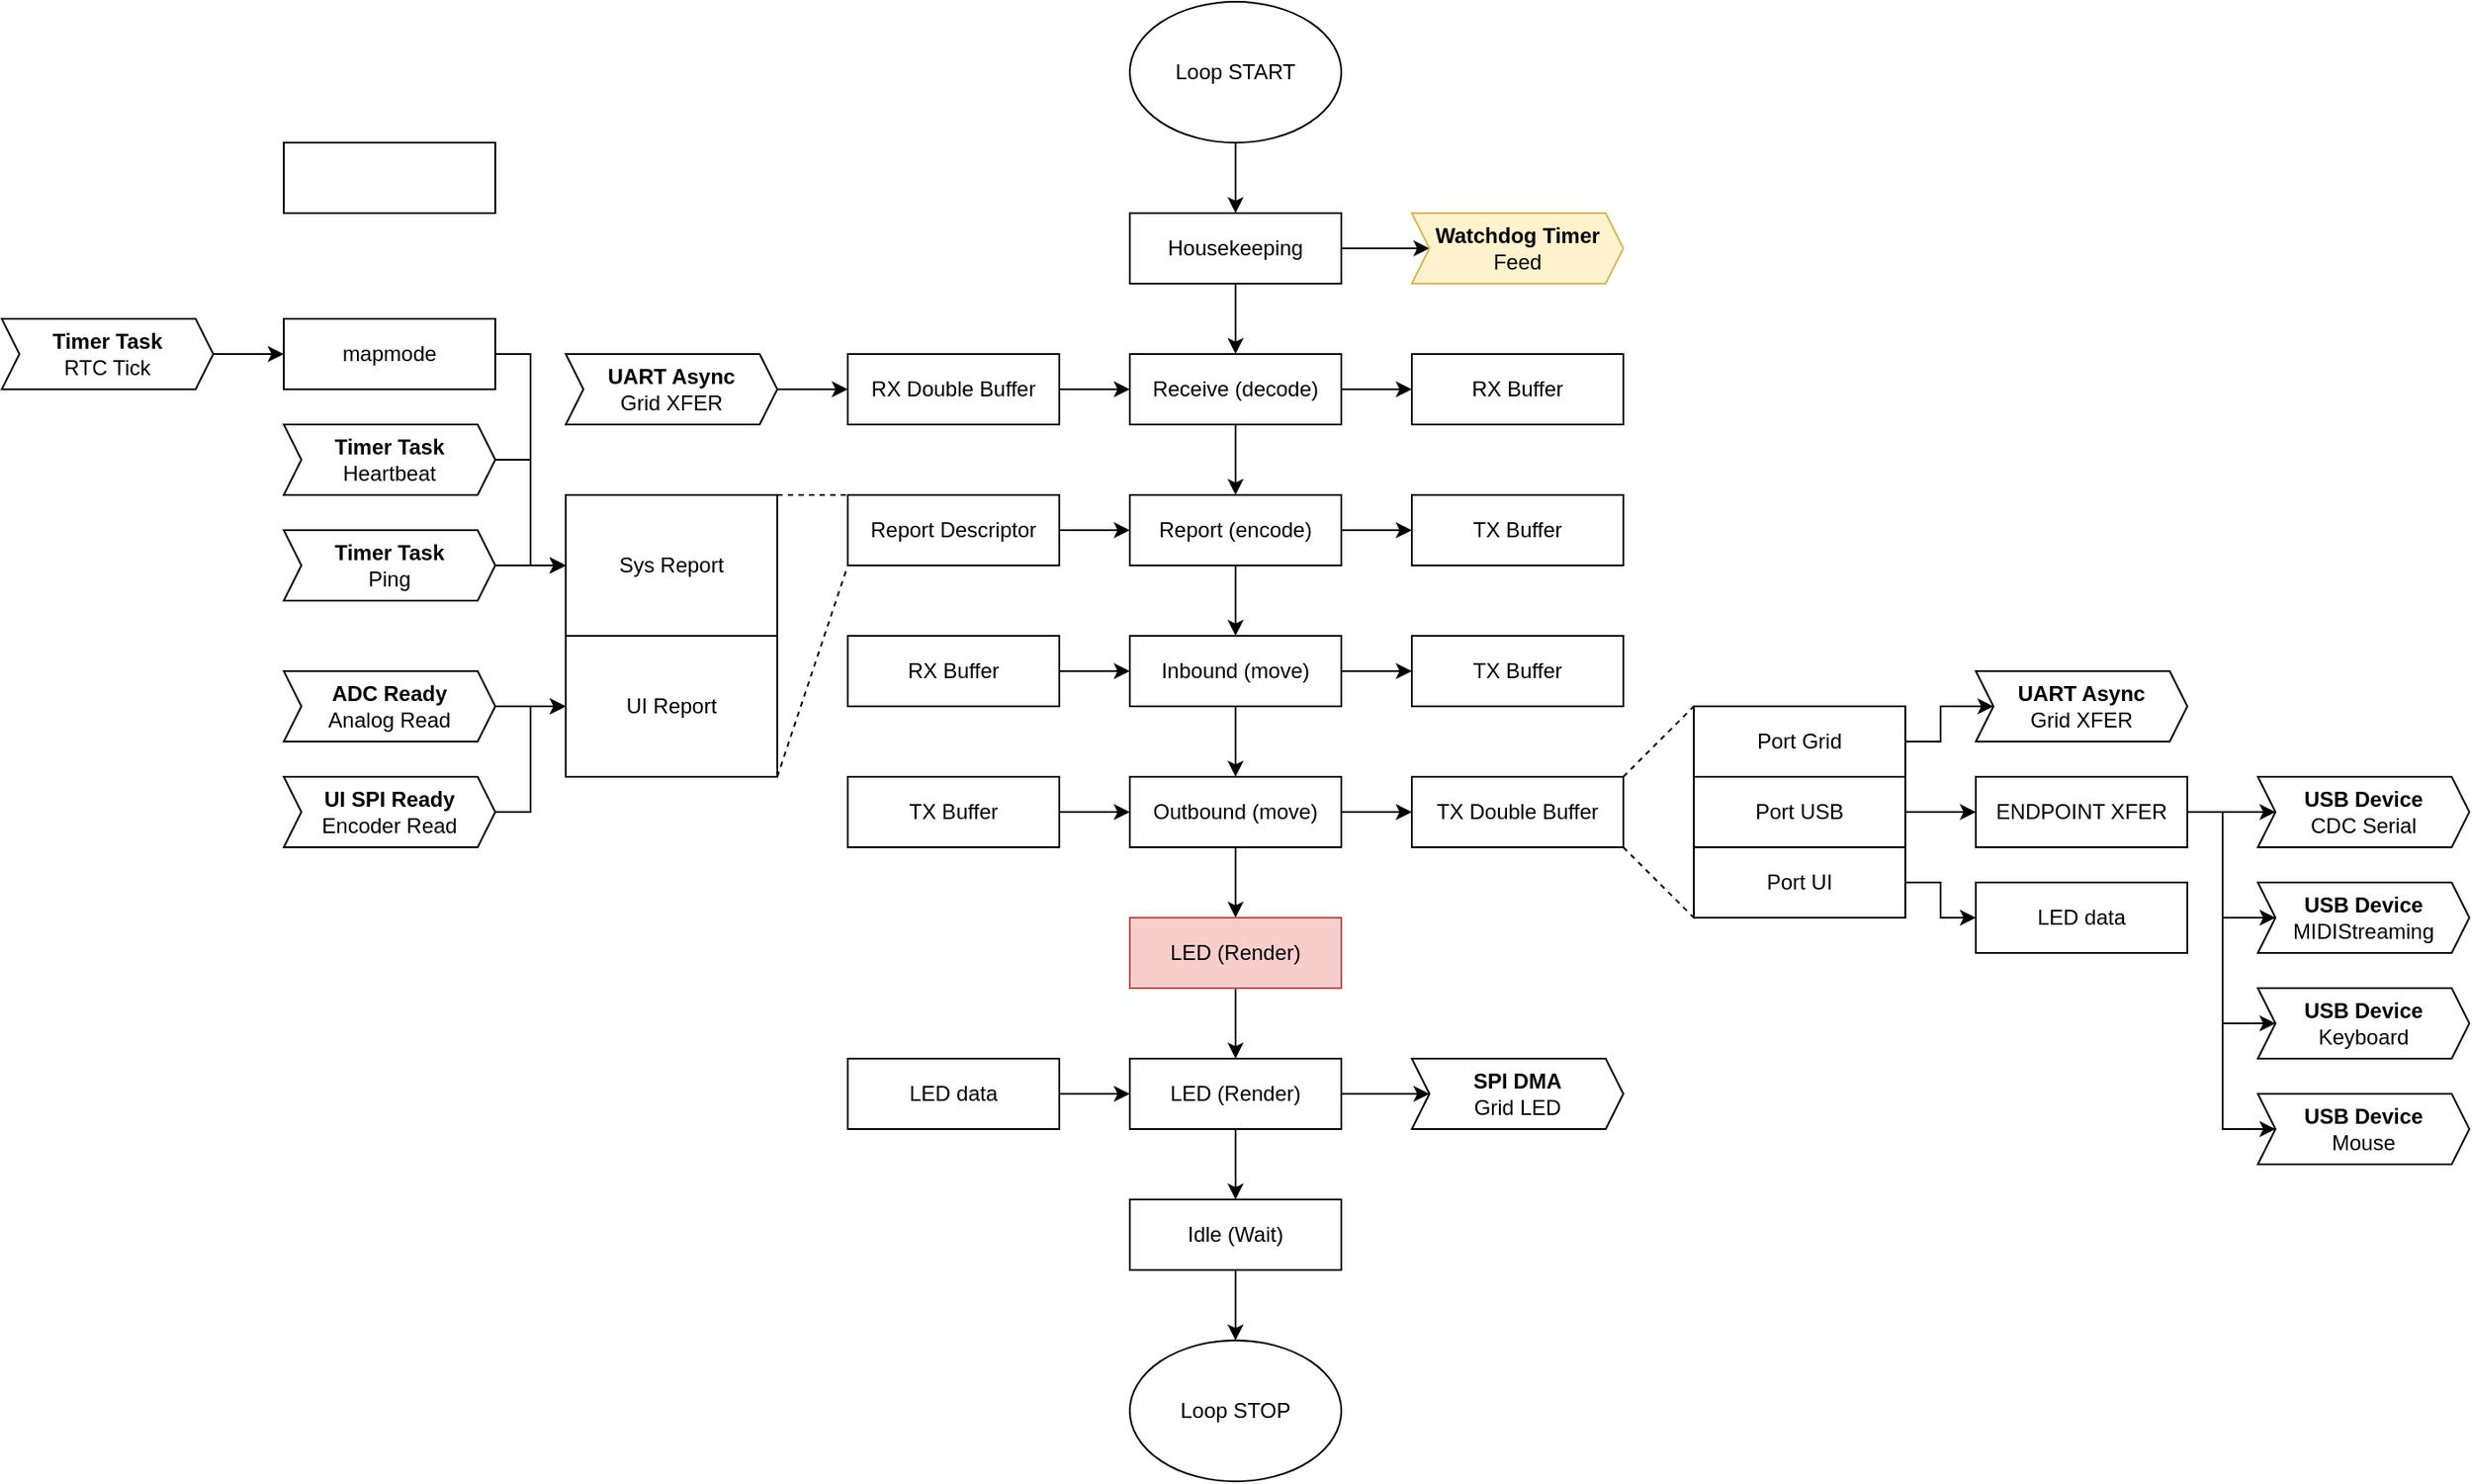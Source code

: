 <mxfile version="12.6.5" type="device" pages="5"><diagram id="-b45HwgbhBLPmc-Xubld" name="Toplevel"><mxGraphModel dx="1735" dy="967" grid="1" gridSize="10" guides="1" tooltips="1" connect="1" arrows="1" fold="1" page="1" pageScale="1" pageWidth="1169" pageHeight="1654" math="0" shadow="0"><root><mxCell id="6_Do7GVshFZjjQG7tnPG-0"/><mxCell id="6_Do7GVshFZjjQG7tnPG-1" parent="6_Do7GVshFZjjQG7tnPG-0"/><mxCell id="iboKYRJdccE502mOztfv-3" style="edgeStyle=orthogonalEdgeStyle;rounded=0;orthogonalLoop=1;jettySize=auto;html=1;exitX=1;exitY=0.5;exitDx=0;exitDy=0;entryX=0;entryY=0.5;entryDx=0;entryDy=0;" parent="6_Do7GVshFZjjQG7tnPG-1" source="iboKYRJdccE502mOztfv-117" target="iboKYRJdccE502mOztfv-2" edge="1"><mxGeometry relative="1" as="geometry"><mxPoint x="520" y="1030" as="sourcePoint"/></mxGeometry></mxCell><mxCell id="iboKYRJdccE502mOztfv-2" value="&lt;b&gt;UART Async&lt;/b&gt;&lt;br&gt;Grid XFER" style="shape=step;perimeter=stepPerimeter;whiteSpace=wrap;html=1;fixedSize=1;align=center;size=10;" parent="6_Do7GVshFZjjQG7tnPG-1" vertex="1"><mxGeometry x="560" y="980" width="120" height="40" as="geometry"/></mxCell><mxCell id="iboKYRJdccE502mOztfv-34" style="edgeStyle=orthogonalEdgeStyle;rounded=0;orthogonalLoop=1;jettySize=auto;html=1;entryX=0;entryY=0.5;entryDx=0;entryDy=0;endArrow=classic;endFill=1;exitX=1;exitY=0.5;exitDx=0;exitDy=0;" parent="6_Do7GVshFZjjQG7tnPG-1" source="iboKYRJdccE502mOztfv-116" target="iboKYRJdccE502mOztfv-32" edge="1"><mxGeometry relative="1" as="geometry"><mxPoint x="520" y="1060" as="sourcePoint"/></mxGeometry></mxCell><mxCell id="iboKYRJdccE502mOztfv-5" value="&lt;b&gt;SPI DMA&lt;br&gt;&lt;/b&gt;Grid LED" style="shape=step;perimeter=stepPerimeter;whiteSpace=wrap;html=1;fixedSize=1;align=center;size=10;" parent="6_Do7GVshFZjjQG7tnPG-1" vertex="1"><mxGeometry x="240" y="1200" width="120" height="40" as="geometry"/></mxCell><mxCell id="iboKYRJdccE502mOztfv-8" value="&lt;b&gt;USB Device&lt;/b&gt;&lt;br&gt;CDC Serial" style="shape=step;perimeter=stepPerimeter;whiteSpace=wrap;html=1;fixedSize=1;align=center;size=10;" parent="6_Do7GVshFZjjQG7tnPG-1" vertex="1"><mxGeometry x="720" y="1040" width="120" height="40" as="geometry"/></mxCell><mxCell id="iboKYRJdccE502mOztfv-10" value="&lt;b&gt;USB Device&lt;/b&gt;&lt;br&gt;MIDIStreaming" style="shape=step;perimeter=stepPerimeter;whiteSpace=wrap;html=1;fixedSize=1;align=center;size=10;" parent="6_Do7GVshFZjjQG7tnPG-1" vertex="1"><mxGeometry x="720" y="1100" width="120" height="40" as="geometry"/></mxCell><mxCell id="iboKYRJdccE502mOztfv-11" value="&lt;b&gt;USB Device&lt;/b&gt;&lt;br&gt;Keyboard" style="shape=step;perimeter=stepPerimeter;whiteSpace=wrap;html=1;fixedSize=1;align=center;size=10;" parent="6_Do7GVshFZjjQG7tnPG-1" vertex="1"><mxGeometry x="720" y="1160" width="120" height="40" as="geometry"/></mxCell><mxCell id="iboKYRJdccE502mOztfv-12" value="&lt;b&gt;USB Device&lt;/b&gt;&lt;br&gt;Mouse" style="shape=step;perimeter=stepPerimeter;whiteSpace=wrap;html=1;fixedSize=1;align=center;size=10;" parent="6_Do7GVshFZjjQG7tnPG-1" vertex="1"><mxGeometry x="720" y="1220" width="120" height="40" as="geometry"/></mxCell><mxCell id="iboKYRJdccE502mOztfv-21" style="rounded=0;orthogonalLoop=1;jettySize=auto;html=1;exitX=1;exitY=0;exitDx=0;exitDy=0;entryX=0;entryY=0;entryDx=0;entryDy=0;dashed=1;endArrow=none;endFill=0;" parent="6_Do7GVshFZjjQG7tnPG-1" source="iboKYRJdccE502mOztfv-49" target="iboKYRJdccE502mOztfv-117" edge="1"><mxGeometry relative="1" as="geometry"><mxPoint x="400" y="1000" as="sourcePoint"/><mxPoint x="400" y="1000" as="targetPoint"/></mxGeometry></mxCell><mxCell id="iboKYRJdccE502mOztfv-22" style="edgeStyle=none;rounded=0;orthogonalLoop=1;jettySize=auto;html=1;exitX=1;exitY=1;exitDx=0;exitDy=0;entryX=0;entryY=1;entryDx=0;entryDy=0;dashed=1;endArrow=none;endFill=0;" parent="6_Do7GVshFZjjQG7tnPG-1" source="iboKYRJdccE502mOztfv-49" target="iboKYRJdccE502mOztfv-118" edge="1"><mxGeometry relative="1" as="geometry"><mxPoint x="370" y="1080" as="sourcePoint"/><mxPoint x="400" y="1120" as="targetPoint"/></mxGeometry></mxCell><mxCell id="iboKYRJdccE502mOztfv-107" style="edgeStyle=orthogonalEdgeStyle;rounded=0;orthogonalLoop=1;jettySize=auto;html=1;exitX=0.5;exitY=1;exitDx=0;exitDy=0;entryX=0.5;entryY=0;entryDx=0;entryDy=0;endArrow=classic;endFill=1;" parent="6_Do7GVshFZjjQG7tnPG-1" source="iboKYRJdccE502mOztfv-29" target="iboKYRJdccE502mOztfv-106" edge="1"><mxGeometry relative="1" as="geometry"/></mxCell><mxCell id="iboKYRJdccE502mOztfv-29" value="Idle (Wait)" style="rounded=0;whiteSpace=wrap;html=1;align=center;" parent="6_Do7GVshFZjjQG7tnPG-1" vertex="1"><mxGeometry x="80" y="1280" width="120" height="40" as="geometry"/></mxCell><mxCell id="iboKYRJdccE502mOztfv-59" style="edgeStyle=orthogonalEdgeStyle;rounded=0;orthogonalLoop=1;jettySize=auto;html=1;exitX=1;exitY=0.5;exitDx=0;exitDy=0;entryX=0;entryY=0.5;entryDx=0;entryDy=0;endArrow=classic;endFill=1;" parent="6_Do7GVshFZjjQG7tnPG-1" source="iboKYRJdccE502mOztfv-32" target="iboKYRJdccE502mOztfv-8" edge="1"><mxGeometry relative="1" as="geometry"/></mxCell><mxCell id="iboKYRJdccE502mOztfv-60" style="edgeStyle=orthogonalEdgeStyle;rounded=0;orthogonalLoop=1;jettySize=auto;html=1;exitX=1;exitY=0.5;exitDx=0;exitDy=0;entryX=0;entryY=0.5;entryDx=0;entryDy=0;endArrow=classic;endFill=1;" parent="6_Do7GVshFZjjQG7tnPG-1" source="iboKYRJdccE502mOztfv-32" target="iboKYRJdccE502mOztfv-10" edge="1"><mxGeometry relative="1" as="geometry"><Array as="points"><mxPoint x="700" y="1060"/><mxPoint x="700" y="1120"/></Array></mxGeometry></mxCell><mxCell id="iboKYRJdccE502mOztfv-61" style="edgeStyle=orthogonalEdgeStyle;rounded=0;orthogonalLoop=1;jettySize=auto;html=1;exitX=1;exitY=0.5;exitDx=0;exitDy=0;entryX=0;entryY=0.5;entryDx=0;entryDy=0;endArrow=classic;endFill=1;" parent="6_Do7GVshFZjjQG7tnPG-1" source="iboKYRJdccE502mOztfv-32" target="iboKYRJdccE502mOztfv-11" edge="1"><mxGeometry relative="1" as="geometry"><Array as="points"><mxPoint x="700" y="1060"/><mxPoint x="700" y="1180"/></Array></mxGeometry></mxCell><mxCell id="iboKYRJdccE502mOztfv-62" style="edgeStyle=orthogonalEdgeStyle;rounded=0;orthogonalLoop=1;jettySize=auto;html=1;exitX=1;exitY=0.5;exitDx=0;exitDy=0;entryX=0;entryY=0.5;entryDx=0;entryDy=0;endArrow=classic;endFill=1;" parent="6_Do7GVshFZjjQG7tnPG-1" source="iboKYRJdccE502mOztfv-32" target="iboKYRJdccE502mOztfv-12" edge="1"><mxGeometry relative="1" as="geometry"><Array as="points"><mxPoint x="700" y="1060"/><mxPoint x="700" y="1240"/></Array></mxGeometry></mxCell><mxCell id="iboKYRJdccE502mOztfv-32" value="ENDPOINT XFER" style="rounded=0;whiteSpace=wrap;html=1;align=center;" parent="6_Do7GVshFZjjQG7tnPG-1" vertex="1"><mxGeometry x="560" y="1040" width="120" height="40" as="geometry"/></mxCell><mxCell id="iboKYRJdccE502mOztfv-47" style="edgeStyle=orthogonalEdgeStyle;rounded=0;orthogonalLoop=1;jettySize=auto;html=1;exitX=0.5;exitY=1;exitDx=0;exitDy=0;entryX=0.5;entryY=0;entryDx=0;entryDy=0;endArrow=classic;endFill=1;" parent="6_Do7GVshFZjjQG7tnPG-1" source="iboKYRJdccE502mOztfv-37" target="iboKYRJdccE502mOztfv-43" edge="1"><mxGeometry relative="1" as="geometry"/></mxCell><mxCell id="iboKYRJdccE502mOztfv-66" style="edgeStyle=orthogonalEdgeStyle;rounded=0;orthogonalLoop=1;jettySize=auto;html=1;exitX=1;exitY=0.5;exitDx=0;exitDy=0;entryX=0;entryY=0.5;entryDx=0;entryDy=0;endArrow=classic;endFill=1;" parent="6_Do7GVshFZjjQG7tnPG-1" source="iboKYRJdccE502mOztfv-37" target="iboKYRJdccE502mOztfv-65" edge="1"><mxGeometry relative="1" as="geometry"/></mxCell><mxCell id="iboKYRJdccE502mOztfv-37" value="Receive (decode)" style="rounded=0;whiteSpace=wrap;html=1;align=center;" parent="6_Do7GVshFZjjQG7tnPG-1" vertex="1"><mxGeometry x="80" y="800" width="120" height="40" as="geometry"/></mxCell><mxCell id="iboKYRJdccE502mOztfv-48" style="edgeStyle=orthogonalEdgeStyle;rounded=0;orthogonalLoop=1;jettySize=auto;html=1;exitX=0.5;exitY=1;exitDx=0;exitDy=0;entryX=0.5;entryY=0;entryDx=0;entryDy=0;endArrow=classic;endFill=1;" parent="6_Do7GVshFZjjQG7tnPG-1" source="iboKYRJdccE502mOztfv-43" target="iboKYRJdccE502mOztfv-44" edge="1"><mxGeometry relative="1" as="geometry"/></mxCell><mxCell id="iboKYRJdccE502mOztfv-103" style="edgeStyle=orthogonalEdgeStyle;rounded=0;orthogonalLoop=1;jettySize=auto;html=1;exitX=1;exitY=0.5;exitDx=0;exitDy=0;entryX=0;entryY=0.5;entryDx=0;entryDy=0;endArrow=classic;endFill=1;" parent="6_Do7GVshFZjjQG7tnPG-1" source="iboKYRJdccE502mOztfv-43" target="iboKYRJdccE502mOztfv-102" edge="1"><mxGeometry relative="1" as="geometry"/></mxCell><mxCell id="iboKYRJdccE502mOztfv-43" value="Report (encode)" style="rounded=0;whiteSpace=wrap;html=1;align=center;" parent="6_Do7GVshFZjjQG7tnPG-1" vertex="1"><mxGeometry x="80" y="880" width="120" height="40" as="geometry"/></mxCell><mxCell id="iboKYRJdccE502mOztfv-97" style="edgeStyle=orthogonalEdgeStyle;rounded=0;orthogonalLoop=1;jettySize=auto;html=1;exitX=1;exitY=0.5;exitDx=0;exitDy=0;entryX=0;entryY=0.5;entryDx=0;entryDy=0;endArrow=classic;endFill=1;" parent="6_Do7GVshFZjjQG7tnPG-1" source="iboKYRJdccE502mOztfv-44" target="iboKYRJdccE502mOztfv-96" edge="1"><mxGeometry relative="1" as="geometry"/></mxCell><mxCell id="iboKYRJdccE502mOztfv-104" style="edgeStyle=orthogonalEdgeStyle;rounded=0;orthogonalLoop=1;jettySize=auto;html=1;exitX=0.5;exitY=1;exitDx=0;exitDy=0;entryX=0.5;entryY=0;entryDx=0;entryDy=0;endArrow=classic;endFill=1;" parent="6_Do7GVshFZjjQG7tnPG-1" source="iboKYRJdccE502mOztfv-44" target="iboKYRJdccE502mOztfv-99" edge="1"><mxGeometry relative="1" as="geometry"/></mxCell><mxCell id="iboKYRJdccE502mOztfv-44" value="Inbound (move)" style="rounded=0;whiteSpace=wrap;html=1;align=center;" parent="6_Do7GVshFZjjQG7tnPG-1" vertex="1"><mxGeometry x="80" y="960" width="120" height="40" as="geometry"/></mxCell><mxCell id="iboKYRJdccE502mOztfv-49" value="TX Double Buffer" style="rounded=0;whiteSpace=wrap;html=1;align=center;" parent="6_Do7GVshFZjjQG7tnPG-1" vertex="1"><mxGeometry x="240" y="1040" width="120" height="40" as="geometry"/></mxCell><mxCell id="iboKYRJdccE502mOztfv-52" style="edgeStyle=orthogonalEdgeStyle;rounded=0;orthogonalLoop=1;jettySize=auto;html=1;exitX=0.5;exitY=1;exitDx=0;exitDy=0;entryX=0.5;entryY=0;entryDx=0;entryDy=0;endArrow=classic;endFill=1;" parent="6_Do7GVshFZjjQG7tnPG-1" source="iboKYRJdccE502mOztfv-51" target="iboKYRJdccE502mOztfv-37" edge="1"><mxGeometry relative="1" as="geometry"/></mxCell><mxCell id="iboKYRJdccE502mOztfv-71" style="edgeStyle=orthogonalEdgeStyle;rounded=0;orthogonalLoop=1;jettySize=auto;html=1;exitX=1;exitY=0.5;exitDx=0;exitDy=0;entryX=0;entryY=0.5;entryDx=0;entryDy=0;endArrow=classic;endFill=1;" parent="6_Do7GVshFZjjQG7tnPG-1" source="iboKYRJdccE502mOztfv-51" target="iboKYRJdccE502mOztfv-70" edge="1"><mxGeometry relative="1" as="geometry"/></mxCell><mxCell id="iboKYRJdccE502mOztfv-51" value="Housekeeping" style="rounded=0;whiteSpace=wrap;html=1;align=center;" parent="6_Do7GVshFZjjQG7tnPG-1" vertex="1"><mxGeometry x="80" y="720" width="120" height="40" as="geometry"/></mxCell><mxCell id="iboKYRJdccE502mOztfv-56" style="edgeStyle=orthogonalEdgeStyle;rounded=0;orthogonalLoop=1;jettySize=auto;html=1;exitX=0.5;exitY=1;exitDx=0;exitDy=0;entryX=0.5;entryY=0;entryDx=0;entryDy=0;endArrow=classic;endFill=1;" parent="6_Do7GVshFZjjQG7tnPG-1" source="iboKYRJdccE502mOztfv-53" target="iboKYRJdccE502mOztfv-29" edge="1"><mxGeometry relative="1" as="geometry"/></mxCell><mxCell id="iboKYRJdccE502mOztfv-113" style="edgeStyle=orthogonalEdgeStyle;rounded=0;orthogonalLoop=1;jettySize=auto;html=1;exitX=1;exitY=0.5;exitDx=0;exitDy=0;entryX=0;entryY=0.5;entryDx=0;entryDy=0;endArrow=classic;endFill=1;" parent="6_Do7GVshFZjjQG7tnPG-1" source="iboKYRJdccE502mOztfv-53" target="iboKYRJdccE502mOztfv-5" edge="1"><mxGeometry relative="1" as="geometry"/></mxCell><mxCell id="iboKYRJdccE502mOztfv-53" value="LED (Render)" style="rounded=0;whiteSpace=wrap;html=1;align=center;" parent="6_Do7GVshFZjjQG7tnPG-1" vertex="1"><mxGeometry x="80" y="1200" width="120" height="40" as="geometry"/></mxCell><mxCell id="iboKYRJdccE502mOztfv-64" style="edgeStyle=orthogonalEdgeStyle;rounded=0;orthogonalLoop=1;jettySize=auto;html=1;exitX=1;exitY=0.5;exitDx=0;exitDy=0;entryX=0;entryY=0.5;entryDx=0;entryDy=0;endArrow=classic;endFill=1;" parent="6_Do7GVshFZjjQG7tnPG-1" source="iboKYRJdccE502mOztfv-118" target="iboKYRJdccE502mOztfv-63" edge="1"><mxGeometry relative="1" as="geometry"><mxPoint x="520" y="1090" as="sourcePoint"/></mxGeometry></mxCell><mxCell id="iboKYRJdccE502mOztfv-63" value="LED data" style="rounded=0;whiteSpace=wrap;html=1;align=center;" parent="6_Do7GVshFZjjQG7tnPG-1" vertex="1"><mxGeometry x="560" y="1100" width="120" height="40" as="geometry"/></mxCell><mxCell id="iboKYRJdccE502mOztfv-65" value="RX Buffer" style="rounded=0;whiteSpace=wrap;html=1;align=center;" parent="6_Do7GVshFZjjQG7tnPG-1" vertex="1"><mxGeometry x="240" y="800" width="120" height="40" as="geometry"/></mxCell><mxCell id="iboKYRJdccE502mOztfv-68" style="edgeStyle=orthogonalEdgeStyle;rounded=0;orthogonalLoop=1;jettySize=auto;html=1;exitX=0.5;exitY=1;exitDx=0;exitDy=0;entryX=0.5;entryY=0;entryDx=0;entryDy=0;endArrow=classic;endFill=1;" parent="6_Do7GVshFZjjQG7tnPG-1" source="iboKYRJdccE502mOztfv-67" target="iboKYRJdccE502mOztfv-51" edge="1"><mxGeometry relative="1" as="geometry"/></mxCell><mxCell id="iboKYRJdccE502mOztfv-67" value="Loop START" style="ellipse;whiteSpace=wrap;html=1;" parent="6_Do7GVshFZjjQG7tnPG-1" vertex="1"><mxGeometry x="80" y="600" width="120" height="80" as="geometry"/></mxCell><mxCell id="iboKYRJdccE502mOztfv-70" value="&lt;b&gt;Watchdog Timer&lt;/b&gt;&lt;br&gt;Feed" style="shape=step;perimeter=stepPerimeter;whiteSpace=wrap;html=1;fixedSize=1;align=center;size=10;fillColor=#fff2cc;strokeColor=#d6b656;" parent="6_Do7GVshFZjjQG7tnPG-1" vertex="1"><mxGeometry x="240" y="720" width="120" height="40" as="geometry"/></mxCell><mxCell id="iboKYRJdccE502mOztfv-73" style="edgeStyle=orthogonalEdgeStyle;rounded=0;orthogonalLoop=1;jettySize=auto;html=1;exitX=1;exitY=0.5;exitDx=0;exitDy=0;entryX=0;entryY=0.5;entryDx=0;entryDy=0;endArrow=classic;endFill=1;" parent="6_Do7GVshFZjjQG7tnPG-1" source="iboKYRJdccE502mOztfv-72" target="iboKYRJdccE502mOztfv-37" edge="1"><mxGeometry relative="1" as="geometry"/></mxCell><mxCell id="iboKYRJdccE502mOztfv-72" value="RX Double Buffer" style="rounded=0;whiteSpace=wrap;html=1;align=center;" parent="6_Do7GVshFZjjQG7tnPG-1" vertex="1"><mxGeometry x="-80" y="800" width="120" height="40" as="geometry"/></mxCell><mxCell id="iboKYRJdccE502mOztfv-75" style="edgeStyle=orthogonalEdgeStyle;rounded=0;orthogonalLoop=1;jettySize=auto;html=1;exitX=1;exitY=0.5;exitDx=0;exitDy=0;entryX=0;entryY=0.5;entryDx=0;entryDy=0;endArrow=classic;endFill=1;" parent="6_Do7GVshFZjjQG7tnPG-1" source="iboKYRJdccE502mOztfv-74" target="iboKYRJdccE502mOztfv-72" edge="1"><mxGeometry relative="1" as="geometry"/></mxCell><mxCell id="iboKYRJdccE502mOztfv-74" value="&lt;b&gt;UART Async&lt;/b&gt;&lt;br&gt;Grid XFER" style="shape=step;perimeter=stepPerimeter;whiteSpace=wrap;html=1;fixedSize=1;align=center;size=10;" parent="6_Do7GVshFZjjQG7tnPG-1" vertex="1"><mxGeometry x="-240" y="800" width="120" height="40" as="geometry"/></mxCell><mxCell id="iboKYRJdccE502mOztfv-78" style="edgeStyle=orthogonalEdgeStyle;rounded=0;orthogonalLoop=1;jettySize=auto;html=1;exitX=1;exitY=0.5;exitDx=0;exitDy=0;entryX=0;entryY=0.5;entryDx=0;entryDy=0;endArrow=classic;endFill=1;" parent="6_Do7GVshFZjjQG7tnPG-1" source="iboKYRJdccE502mOztfv-76" target="iboKYRJdccE502mOztfv-43" edge="1"><mxGeometry relative="1" as="geometry"/></mxCell><mxCell id="iboKYRJdccE502mOztfv-76" value="Report Descriptor" style="rounded=0;whiteSpace=wrap;html=1;" parent="6_Do7GVshFZjjQG7tnPG-1" vertex="1"><mxGeometry x="-80" y="880" width="120" height="40" as="geometry"/></mxCell><mxCell id="iboKYRJdccE502mOztfv-80" style="rounded=0;orthogonalLoop=1;jettySize=auto;html=1;exitX=1;exitY=0;exitDx=0;exitDy=0;entryX=0;entryY=0;entryDx=0;entryDy=0;dashed=1;endArrow=none;endFill=0;" parent="6_Do7GVshFZjjQG7tnPG-1" source="iboKYRJdccE502mOztfv-114" target="iboKYRJdccE502mOztfv-76" edge="1"><mxGeometry relative="1" as="geometry"><mxPoint x="-120" y="880" as="sourcePoint"/><mxPoint x="290" y="990" as="targetPoint"/></mxGeometry></mxCell><mxCell id="iboKYRJdccE502mOztfv-81" style="rounded=0;orthogonalLoop=1;jettySize=auto;html=1;exitX=1;exitY=1;exitDx=0;exitDy=0;entryX=0;entryY=1;entryDx=0;entryDy=0;dashed=1;endArrow=none;endFill=0;" parent="6_Do7GVshFZjjQG7tnPG-1" source="iboKYRJdccE502mOztfv-115" target="iboKYRJdccE502mOztfv-76" edge="1"><mxGeometry relative="1" as="geometry"><mxPoint x="-120" y="1040" as="sourcePoint"/><mxPoint x="300" y="1000" as="targetPoint"/></mxGeometry></mxCell><mxCell id="iboKYRJdccE502mOztfv-90" style="edgeStyle=orthogonalEdgeStyle;rounded=0;orthogonalLoop=1;jettySize=auto;html=1;exitX=1;exitY=0.5;exitDx=0;exitDy=0;entryX=0;entryY=0.5;entryDx=0;entryDy=0;endArrow=classic;endFill=1;" parent="6_Do7GVshFZjjQG7tnPG-1" source="iboKYRJdccE502mOztfv-82" target="iboKYRJdccE502mOztfv-114" edge="1"><mxGeometry relative="1" as="geometry"><mxPoint x="-240" y="920" as="targetPoint"/><Array as="points"><mxPoint x="-260" y="860"/><mxPoint x="-260" y="920"/></Array></mxGeometry></mxCell><mxCell id="iboKYRJdccE502mOztfv-82" value="&lt;b&gt;Timer Task&lt;/b&gt;&lt;br&gt;Heartbeat" style="shape=step;perimeter=stepPerimeter;whiteSpace=wrap;html=1;fixedSize=1;align=center;size=10;" parent="6_Do7GVshFZjjQG7tnPG-1" vertex="1"><mxGeometry x="-400" y="840" width="120" height="40" as="geometry"/></mxCell><mxCell id="iboKYRJdccE502mOztfv-83" value="&lt;b&gt;Timer Task&lt;/b&gt;&lt;br&gt;RTC Tick" style="shape=step;perimeter=stepPerimeter;whiteSpace=wrap;html=1;fixedSize=1;align=center;size=10;" parent="6_Do7GVshFZjjQG7tnPG-1" vertex="1"><mxGeometry x="-560" y="780" width="120" height="40" as="geometry"/></mxCell><mxCell id="iboKYRJdccE502mOztfv-91" style="edgeStyle=orthogonalEdgeStyle;rounded=0;orthogonalLoop=1;jettySize=auto;html=1;exitX=1;exitY=0.5;exitDx=0;exitDy=0;entryX=0;entryY=0.5;entryDx=0;entryDy=0;endArrow=classic;endFill=1;" parent="6_Do7GVshFZjjQG7tnPG-1" source="iboKYRJdccE502mOztfv-84" target="iboKYRJdccE502mOztfv-114" edge="1"><mxGeometry relative="1" as="geometry"><mxPoint x="-240" y="920" as="targetPoint"/><Array as="points"/></mxGeometry></mxCell><mxCell id="iboKYRJdccE502mOztfv-84" value="&lt;b&gt;Timer Task&lt;/b&gt;&lt;br&gt;Ping" style="shape=step;perimeter=stepPerimeter;whiteSpace=wrap;html=1;fixedSize=1;align=center;size=10;" parent="6_Do7GVshFZjjQG7tnPG-1" vertex="1"><mxGeometry x="-400" y="900" width="120" height="40" as="geometry"/></mxCell><mxCell id="iboKYRJdccE502mOztfv-89" style="edgeStyle=orthogonalEdgeStyle;rounded=0;orthogonalLoop=1;jettySize=auto;html=1;exitX=1;exitY=0.5;exitDx=0;exitDy=0;entryX=0;entryY=0.5;entryDx=0;entryDy=0;endArrow=classic;endFill=1;" parent="6_Do7GVshFZjjQG7tnPG-1" source="iboKYRJdccE502mOztfv-85" target="iboKYRJdccE502mOztfv-114" edge="1"><mxGeometry relative="1" as="geometry"><mxPoint x="-240" y="920" as="targetPoint"/></mxGeometry></mxCell><mxCell id="iboKYRJdccE502mOztfv-85" value="mapmode" style="rounded=0;whiteSpace=wrap;html=1;align=center;" parent="6_Do7GVshFZjjQG7tnPG-1" vertex="1"><mxGeometry x="-400" y="780" width="120" height="40" as="geometry"/></mxCell><mxCell id="iboKYRJdccE502mOztfv-86" style="edgeStyle=elbowEdgeStyle;rounded=0;orthogonalLoop=1;jettySize=auto;html=1;exitX=1;exitY=0.5;exitDx=0;exitDy=0;entryX=0;entryY=0.5;entryDx=0;entryDy=0;endArrow=classic;endFill=1;" parent="6_Do7GVshFZjjQG7tnPG-1" source="iboKYRJdccE502mOztfv-83" target="iboKYRJdccE502mOztfv-85" edge="1"><mxGeometry relative="1" as="geometry"><mxPoint x="-400" y="920" as="sourcePoint"/><mxPoint x="-160" y="940" as="targetPoint"/></mxGeometry></mxCell><mxCell id="iboKYRJdccE502mOztfv-92" style="edgeStyle=orthogonalEdgeStyle;rounded=0;orthogonalLoop=1;jettySize=auto;html=1;exitX=1;exitY=0.5;exitDx=0;exitDy=0;entryX=0;entryY=0.5;entryDx=0;entryDy=0;endArrow=classic;endFill=1;" parent="6_Do7GVshFZjjQG7tnPG-1" source="iboKYRJdccE502mOztfv-87" target="iboKYRJdccE502mOztfv-115" edge="1"><mxGeometry relative="1" as="geometry"><mxPoint x="-240" y="1000" as="targetPoint"/></mxGeometry></mxCell><mxCell id="iboKYRJdccE502mOztfv-87" value="&lt;b&gt;ADC Ready&lt;/b&gt;&lt;br&gt;Analog Read" style="shape=step;perimeter=stepPerimeter;whiteSpace=wrap;html=1;fixedSize=1;align=center;size=10;" parent="6_Do7GVshFZjjQG7tnPG-1" vertex="1"><mxGeometry x="-400" y="980.0" width="120" height="40" as="geometry"/></mxCell><mxCell id="iboKYRJdccE502mOztfv-93" style="edgeStyle=orthogonalEdgeStyle;rounded=0;orthogonalLoop=1;jettySize=auto;html=1;exitX=1;exitY=0.5;exitDx=0;exitDy=0;entryX=0;entryY=0.5;entryDx=0;entryDy=0;endArrow=classic;endFill=1;" parent="6_Do7GVshFZjjQG7tnPG-1" source="iboKYRJdccE502mOztfv-88" target="iboKYRJdccE502mOztfv-115" edge="1"><mxGeometry relative="1" as="geometry"><mxPoint x="-240" y="1000" as="targetPoint"/></mxGeometry></mxCell><mxCell id="iboKYRJdccE502mOztfv-88" value="&lt;b&gt;UI SPI Ready&lt;/b&gt;&lt;br&gt;Encoder Read" style="shape=step;perimeter=stepPerimeter;whiteSpace=wrap;html=1;fixedSize=1;align=center;size=10;" parent="6_Do7GVshFZjjQG7tnPG-1" vertex="1"><mxGeometry x="-400" y="1040.0" width="120" height="40" as="geometry"/></mxCell><mxCell id="iboKYRJdccE502mOztfv-95" style="edgeStyle=orthogonalEdgeStyle;rounded=0;orthogonalLoop=1;jettySize=auto;html=1;exitX=1;exitY=0.5;exitDx=0;exitDy=0;entryX=0;entryY=0.5;entryDx=0;entryDy=0;endArrow=classic;endFill=1;" parent="6_Do7GVshFZjjQG7tnPG-1" source="iboKYRJdccE502mOztfv-94" target="iboKYRJdccE502mOztfv-44" edge="1"><mxGeometry relative="1" as="geometry"/></mxCell><mxCell id="iboKYRJdccE502mOztfv-94" value="RX Buffer" style="rounded=0;whiteSpace=wrap;html=1;align=center;" parent="6_Do7GVshFZjjQG7tnPG-1" vertex="1"><mxGeometry x="-80" y="960" width="120" height="40" as="geometry"/></mxCell><mxCell id="iboKYRJdccE502mOztfv-96" value="TX Buffer" style="rounded=0;whiteSpace=wrap;html=1;align=center;" parent="6_Do7GVshFZjjQG7tnPG-1" vertex="1"><mxGeometry x="240" y="960" width="120" height="40" as="geometry"/></mxCell><mxCell id="iboKYRJdccE502mOztfv-100" style="edgeStyle=orthogonalEdgeStyle;rounded=0;orthogonalLoop=1;jettySize=auto;html=1;exitX=1;exitY=0.5;exitDx=0;exitDy=0;entryX=0;entryY=0.5;entryDx=0;entryDy=0;endArrow=classic;endFill=1;" parent="6_Do7GVshFZjjQG7tnPG-1" source="iboKYRJdccE502mOztfv-98" target="iboKYRJdccE502mOztfv-99" edge="1"><mxGeometry relative="1" as="geometry"/></mxCell><mxCell id="iboKYRJdccE502mOztfv-98" value="TX Buffer" style="rounded=0;whiteSpace=wrap;html=1;align=center;" parent="6_Do7GVshFZjjQG7tnPG-1" vertex="1"><mxGeometry x="-80" y="1040" width="120" height="40" as="geometry"/></mxCell><mxCell id="iboKYRJdccE502mOztfv-101" style="edgeStyle=orthogonalEdgeStyle;rounded=0;orthogonalLoop=1;jettySize=auto;html=1;exitX=1;exitY=0.5;exitDx=0;exitDy=0;entryX=0;entryY=0.5;entryDx=0;entryDy=0;endArrow=classic;endFill=1;" parent="6_Do7GVshFZjjQG7tnPG-1" source="iboKYRJdccE502mOztfv-99" target="iboKYRJdccE502mOztfv-49" edge="1"><mxGeometry relative="1" as="geometry"/></mxCell><mxCell id="iboKYRJdccE502mOztfv-109" style="edgeStyle=orthogonalEdgeStyle;rounded=0;orthogonalLoop=1;jettySize=auto;html=1;exitX=0.5;exitY=1;exitDx=0;exitDy=0;entryX=0.5;entryY=0;entryDx=0;entryDy=0;endArrow=classic;endFill=1;" parent="6_Do7GVshFZjjQG7tnPG-1" source="iboKYRJdccE502mOztfv-99" target="iboKYRJdccE502mOztfv-108" edge="1"><mxGeometry relative="1" as="geometry"/></mxCell><mxCell id="iboKYRJdccE502mOztfv-99" value="Outbound (move)" style="rounded=0;whiteSpace=wrap;html=1;align=center;" parent="6_Do7GVshFZjjQG7tnPG-1" vertex="1"><mxGeometry x="80" y="1040" width="120" height="40" as="geometry"/></mxCell><mxCell id="iboKYRJdccE502mOztfv-102" value="TX Buffer" style="rounded=0;whiteSpace=wrap;html=1;align=center;" parent="6_Do7GVshFZjjQG7tnPG-1" vertex="1"><mxGeometry x="240" y="880" width="120" height="40" as="geometry"/></mxCell><mxCell id="iboKYRJdccE502mOztfv-106" value="Loop STOP" style="ellipse;whiteSpace=wrap;html=1;" parent="6_Do7GVshFZjjQG7tnPG-1" vertex="1"><mxGeometry x="80" y="1360" width="120" height="80" as="geometry"/></mxCell><mxCell id="iboKYRJdccE502mOztfv-110" style="edgeStyle=orthogonalEdgeStyle;rounded=0;orthogonalLoop=1;jettySize=auto;html=1;exitX=0.5;exitY=1;exitDx=0;exitDy=0;entryX=0.5;entryY=0;entryDx=0;entryDy=0;endArrow=classic;endFill=1;" parent="6_Do7GVshFZjjQG7tnPG-1" source="iboKYRJdccE502mOztfv-108" target="iboKYRJdccE502mOztfv-53" edge="1"><mxGeometry relative="1" as="geometry"/></mxCell><mxCell id="iboKYRJdccE502mOztfv-108" value="LED (Render)" style="rounded=0;whiteSpace=wrap;html=1;align=center;fillColor=#f8cecc;strokeColor=#b85450;" parent="6_Do7GVshFZjjQG7tnPG-1" vertex="1"><mxGeometry x="80" y="1120" width="120" height="40" as="geometry"/></mxCell><mxCell id="iboKYRJdccE502mOztfv-112" style="edgeStyle=orthogonalEdgeStyle;rounded=0;orthogonalLoop=1;jettySize=auto;html=1;exitX=1;exitY=0.5;exitDx=0;exitDy=0;entryX=0;entryY=0.5;entryDx=0;entryDy=0;endArrow=classic;endFill=1;" parent="6_Do7GVshFZjjQG7tnPG-1" source="iboKYRJdccE502mOztfv-111" target="iboKYRJdccE502mOztfv-53" edge="1"><mxGeometry relative="1" as="geometry"/></mxCell><mxCell id="iboKYRJdccE502mOztfv-111" value="LED data" style="rounded=0;whiteSpace=wrap;html=1;align=center;" parent="6_Do7GVshFZjjQG7tnPG-1" vertex="1"><mxGeometry x="-80" y="1200" width="120" height="40" as="geometry"/></mxCell><mxCell id="iboKYRJdccE502mOztfv-114" value="Sys Report" style="rounded=0;whiteSpace=wrap;html=1;align=center;" parent="6_Do7GVshFZjjQG7tnPG-1" vertex="1"><mxGeometry x="-240" y="880" width="120" height="80" as="geometry"/></mxCell><mxCell id="iboKYRJdccE502mOztfv-115" value="UI Report" style="rounded=0;whiteSpace=wrap;html=1;align=center;" parent="6_Do7GVshFZjjQG7tnPG-1" vertex="1"><mxGeometry x="-240" y="960" width="120" height="80" as="geometry"/></mxCell><mxCell id="iboKYRJdccE502mOztfv-116" value="Port USB" style="rounded=0;whiteSpace=wrap;html=1;align=center;" parent="6_Do7GVshFZjjQG7tnPG-1" vertex="1"><mxGeometry x="400" y="1040" width="120" height="40" as="geometry"/></mxCell><mxCell id="iboKYRJdccE502mOztfv-117" value="Port Grid" style="rounded=0;whiteSpace=wrap;html=1;align=center;" parent="6_Do7GVshFZjjQG7tnPG-1" vertex="1"><mxGeometry x="400" y="1000" width="120" height="40" as="geometry"/></mxCell><mxCell id="iboKYRJdccE502mOztfv-118" value="Port UI" style="rounded=0;whiteSpace=wrap;html=1;align=center;" parent="6_Do7GVshFZjjQG7tnPG-1" vertex="1"><mxGeometry x="400" y="1080" width="120" height="40" as="geometry"/></mxCell><mxCell id="iboKYRJdccE502mOztfv-119" value="" style="rounded=0;whiteSpace=wrap;html=1;" parent="6_Do7GVshFZjjQG7tnPG-1" vertex="1"><mxGeometry x="-400" y="680" width="120" height="40" as="geometry"/></mxCell></root></mxGraphModel></diagram><diagram id="337TqHKbY5BaKDIOVB3J" name="ReportDescriptors"><mxGraphModel dx="566" dy="967" grid="1" gridSize="10" guides="1" tooltips="1" connect="1" arrows="1" fold="1" page="1" pageScale="1" pageWidth="1169" pageHeight="1654" math="0" shadow="0"><root><mxCell id="0"/><mxCell id="1" parent="0"/><mxCell id="pXHe6Y9gdnWsypahsrMH-1" value="UI Report Descirptors" style="rounded=0;whiteSpace=wrap;html=1;" parent="1" vertex="1"><mxGeometry x="200" y="240" width="160" height="80" as="geometry"/></mxCell><mxCell id="pXHe6Y9gdnWsypahsrMH-6" style="rounded=0;orthogonalLoop=1;jettySize=auto;html=1;exitX=1;exitY=1;exitDx=0;exitDy=0;entryX=0;entryY=1;entryDx=0;entryDy=0;endArrow=none;endFill=0;" parent="1" source="pXHe6Y9gdnWsypahsrMH-2" target="pXHe6Y9gdnWsypahsrMH-5" edge="1"><mxGeometry relative="1" as="geometry"/></mxCell><mxCell id="pXHe6Y9gdnWsypahsrMH-2" value="System Report Descriptors" style="rounded=0;whiteSpace=wrap;html=1;" parent="1" vertex="1"><mxGeometry x="200" y="200" width="160" height="40" as="geometry"/></mxCell><mxCell id="pXHe6Y9gdnWsypahsrMH-5" value="[0] Bank / Bank Select&lt;br&gt;[1] Heartbeat / Heartbeat Alive&lt;br&gt;[2] Ping / Ping North&lt;br&gt;[3] Ping / Ping East&lt;br&gt;[4] Ping / Ping South&lt;br&gt;&lt;div&gt;&lt;span&gt;[5] Ping / Ping West&lt;/span&gt;&lt;/div&gt;" style="rounded=0;whiteSpace=wrap;html=1;align=left;" parent="1" vertex="1"><mxGeometry x="400" y="120" width="240" height="100" as="geometry"/></mxCell><mxCell id="pXHe6Y9gdnWsypahsrMH-7" style="rounded=0;orthogonalLoop=1;jettySize=auto;html=1;exitX=1;exitY=0;exitDx=0;exitDy=0;entryX=0;entryY=0;entryDx=0;entryDy=0;endArrow=none;endFill=0;" parent="1" source="pXHe6Y9gdnWsypahsrMH-2" target="pXHe6Y9gdnWsypahsrMH-5" edge="1"><mxGeometry relative="1" as="geometry"><mxPoint x="370" y="250" as="sourcePoint"/><mxPoint x="490" y="250" as="targetPoint"/></mxGeometry></mxCell><mxCell id="pXHe6Y9gdnWsypahsrMH-8" value="Midi / Control Change&lt;br&gt;Midi / Note On&lt;br&gt;Midi / Note Off&lt;br&gt;LED / Set Color&lt;br&gt;LED / Set Value" style="rounded=0;whiteSpace=wrap;html=1;align=left;" parent="1" vertex="1"><mxGeometry x="400" y="260" width="240" height="100" as="geometry"/></mxCell><mxCell id="pXHe6Y9gdnWsypahsrMH-9" style="rounded=0;orthogonalLoop=1;jettySize=auto;html=1;exitX=1;exitY=0;exitDx=0;exitDy=0;entryX=0;entryY=0;entryDx=0;entryDy=0;endArrow=none;endFill=0;" parent="1" source="pXHe6Y9gdnWsypahsrMH-1" target="pXHe6Y9gdnWsypahsrMH-8" edge="1"><mxGeometry relative="1" as="geometry"><mxPoint x="370" y="250" as="sourcePoint"/><mxPoint x="410" y="210" as="targetPoint"/></mxGeometry></mxCell><mxCell id="pXHe6Y9gdnWsypahsrMH-10" style="rounded=0;orthogonalLoop=1;jettySize=auto;html=1;exitX=1;exitY=1;exitDx=0;exitDy=0;entryX=0;entryY=1;entryDx=0;entryDy=0;endArrow=none;endFill=0;" parent="1" source="pXHe6Y9gdnWsypahsrMH-1" target="pXHe6Y9gdnWsypahsrMH-8" edge="1"><mxGeometry relative="1" as="geometry"><mxPoint x="380" y="260" as="sourcePoint"/><mxPoint x="420" y="220" as="targetPoint"/></mxGeometry></mxCell><mxCell id="pXHe6Y9gdnWsypahsrMH-11" value="&amp;nbsp;[0]" style="text;html=1;strokeColor=none;fillColor=none;align=right;verticalAlign=middle;whiteSpace=wrap;rounded=0;" parent="1" vertex="1"><mxGeometry x="150" y="200" width="40" height="20" as="geometry"/></mxCell><mxCell id="pXHe6Y9gdnWsypahsrMH-12" value="&amp;nbsp;[n-1]" style="text;html=1;strokeColor=none;fillColor=none;align=right;verticalAlign=middle;whiteSpace=wrap;rounded=0;" parent="1" vertex="1"><mxGeometry x="150" y="220" width="40" height="20" as="geometry"/></mxCell><mxCell id="pXHe6Y9gdnWsypahsrMH-13" value="&amp;nbsp;[n]" style="text;html=1;strokeColor=none;fillColor=none;align=right;verticalAlign=middle;whiteSpace=wrap;rounded=0;" parent="1" vertex="1"><mxGeometry x="150" y="240" width="40" height="20" as="geometry"/></mxCell><mxCell id="pXHe6Y9gdnWsypahsrMH-14" value="&amp;nbsp;[n+k-1]" style="text;html=1;strokeColor=none;fillColor=none;align=right;verticalAlign=middle;whiteSpace=wrap;rounded=0;" parent="1" vertex="1"><mxGeometry x="140" y="300" width="50" height="20" as="geometry"/></mxCell><mxCell id="pXHe6Y9gdnWsypahsrMH-17" value="&lt;h1&gt;Legend&lt;/h1&gt;&lt;p&gt;n := Number of SysRDs&lt;/p&gt;&lt;p&gt;k := Number of UIRDs&lt;/p&gt;&lt;p&gt;&lt;br&gt;&lt;/p&gt;&lt;p&gt;Each Report Decriptor contains a Changed Flag that can be Set via interrupt routines and cleared only by executing the actions contained by the report descriptor.&lt;/p&gt;&lt;p&gt;The scope of the descriptor defines the target of the descriptors effect.&lt;/p&gt;&lt;p&gt;LED messages usually only have local effect&lt;/p&gt;&lt;p&gt;Ping messages only effect the neighboring modules&lt;/p&gt;&lt;p&gt;Bank Select and MIDI messages are broadcast throught the Grid.&lt;/p&gt;&lt;p&gt;&lt;br&gt;&lt;/p&gt;" style="text;html=1;strokeColor=none;fillColor=none;spacing=5;spacingTop=-20;whiteSpace=wrap;overflow=hidden;rounded=0;align=left;" parent="1" vertex="1"><mxGeometry x="670" y="90" width="440" height="320" as="geometry"/></mxCell><mxCell id="pXHe6Y9gdnWsypahsrMH-23" style="edgeStyle=orthogonalEdgeStyle;rounded=0;orthogonalLoop=1;jettySize=auto;html=1;exitX=1;exitY=0.5;exitDx=0;exitDy=0;entryX=0;entryY=0.5;entryDx=0;entryDy=0;endArrow=classic;endFill=1;" parent="1" source="pXHe6Y9gdnWsypahsrMH-19" target="pXHe6Y9gdnWsypahsrMH-20" edge="1"><mxGeometry relative="1" as="geometry"/></mxCell><mxCell id="pXHe6Y9gdnWsypahsrMH-19" value="Event (u, v)" style="rounded=0;whiteSpace=wrap;html=1;align=center;" parent="1" vertex="1"><mxGeometry x="280" y="520" width="120" height="40" as="geometry"/></mxCell><mxCell id="pXHe6Y9gdnWsypahsrMH-42" value="" style="edgeStyle=orthogonalEdgeStyle;curved=1;rounded=0;orthogonalLoop=1;jettySize=auto;html=1;endArrow=classic;endFill=1;" parent="1" source="pXHe6Y9gdnWsypahsrMH-20" target="pXHe6Y9gdnWsypahsrMH-40" edge="1"><mxGeometry relative="1" as="geometry"/></mxCell><mxCell id="pXHe6Y9gdnWsypahsrMH-20" value="Action (u, v)" style="rounded=0;whiteSpace=wrap;html=1;align=center;" parent="1" vertex="1"><mxGeometry x="440" y="520" width="120" height="40" as="geometry"/></mxCell><mxCell id="pXHe6Y9gdnWsypahsrMH-29" style="edgeStyle=orthogonalEdgeStyle;curved=1;rounded=0;orthogonalLoop=1;jettySize=auto;html=1;exitX=1;exitY=0.5;exitDx=0;exitDy=0;entryX=0;entryY=0.5;entryDx=0;entryDy=0;endArrow=classic;endFill=1;" parent="1" source="pXHe6Y9gdnWsypahsrMH-22" target="pXHe6Y9gdnWsypahsrMH-28" edge="1"><mxGeometry relative="1" as="geometry"/></mxCell><mxCell id="pXHe6Y9gdnWsypahsrMH-22" value="UI Button Press" style="rounded=0;whiteSpace=wrap;html=1;align=center;" parent="1" vertex="1"><mxGeometry x="280" y="600" width="120" height="40" as="geometry"/></mxCell><mxCell id="pXHe6Y9gdnWsypahsrMH-32" style="edgeStyle=orthogonalEdgeStyle;curved=1;rounded=0;orthogonalLoop=1;jettySize=auto;html=1;exitX=1;exitY=0.5;exitDx=0;exitDy=0;entryX=0;entryY=0.5;entryDx=0;entryDy=0;endArrow=classic;endFill=1;" parent="1" source="pXHe6Y9gdnWsypahsrMH-24" target="pXHe6Y9gdnWsypahsrMH-31" edge="1"><mxGeometry relative="1" as="geometry"/></mxCell><mxCell id="pXHe6Y9gdnWsypahsrMH-24" value="led_set_value(u, 127)" style="rounded=0;whiteSpace=wrap;html=1;align=center;" parent="1" vertex="1"><mxGeometry x="440" y="680" width="120" height="40" as="geometry"/></mxCell><mxCell id="pXHe6Y9gdnWsypahsrMH-25" value="&lt;h1&gt;Legend&lt;/h1&gt;&lt;p&gt;u := Control Number&lt;/p&gt;&lt;p&gt;v := Optional Parameter (Velocity, value etc.)&lt;/p&gt;" style="text;html=1;strokeColor=none;fillColor=none;spacing=5;spacingTop=-20;whiteSpace=wrap;overflow=hidden;rounded=0;align=left;" parent="1" vertex="1"><mxGeometry x="320" y="400" width="270" height="100" as="geometry"/></mxCell><mxCell id="pXHe6Y9gdnWsypahsrMH-30" style="edgeStyle=orthogonalEdgeStyle;curved=1;rounded=0;orthogonalLoop=1;jettySize=auto;html=1;exitX=1;exitY=0.5;exitDx=0;exitDy=0;entryX=0;entryY=0.5;entryDx=0;entryDy=0;endArrow=classic;endFill=1;" parent="1" source="pXHe6Y9gdnWsypahsrMH-28" target="pXHe6Y9gdnWsypahsrMH-24" edge="1"><mxGeometry relative="1" as="geometry"/></mxCell><mxCell id="pXHe6Y9gdnWsypahsrMH-28" value="midi_note_on(u, 127)" style="rounded=0;whiteSpace=wrap;html=1;align=center;" parent="1" vertex="1"><mxGeometry x="440" y="600" width="120" height="40" as="geometry"/></mxCell><mxCell id="pXHe6Y9gdnWsypahsrMH-31" value="Execute" style="rounded=0;whiteSpace=wrap;html=1;align=center;" parent="1" vertex="1"><mxGeometry x="600" y="680" width="120" height="40" as="geometry"/></mxCell><mxCell id="pXHe6Y9gdnWsypahsrMH-33" style="edgeStyle=orthogonalEdgeStyle;curved=1;rounded=0;orthogonalLoop=1;jettySize=auto;html=1;exitX=1;exitY=0.5;exitDx=0;exitDy=0;entryX=0;entryY=0.5;entryDx=0;entryDy=0;endArrow=classic;endFill=1;" parent="1" source="pXHe6Y9gdnWsypahsrMH-34" target="pXHe6Y9gdnWsypahsrMH-38" edge="1"><mxGeometry relative="1" as="geometry"/></mxCell><mxCell id="pXHe6Y9gdnWsypahsrMH-34" value="UI Button Release" style="rounded=0;whiteSpace=wrap;html=1;align=center;" parent="1" vertex="1"><mxGeometry x="280" y="760" width="120" height="40" as="geometry"/></mxCell><mxCell id="pXHe6Y9gdnWsypahsrMH-35" style="edgeStyle=orthogonalEdgeStyle;curved=1;rounded=0;orthogonalLoop=1;jettySize=auto;html=1;exitX=1;exitY=0.5;exitDx=0;exitDy=0;entryX=0;entryY=0.5;entryDx=0;entryDy=0;endArrow=classic;endFill=1;" parent="1" source="pXHe6Y9gdnWsypahsrMH-36" target="pXHe6Y9gdnWsypahsrMH-39" edge="1"><mxGeometry relative="1" as="geometry"/></mxCell><mxCell id="pXHe6Y9gdnWsypahsrMH-36" value="led_set_value(u, 0)" style="rounded=0;whiteSpace=wrap;html=1;align=center;" parent="1" vertex="1"><mxGeometry x="440" y="840" width="120" height="40" as="geometry"/></mxCell><mxCell id="pXHe6Y9gdnWsypahsrMH-37" style="edgeStyle=orthogonalEdgeStyle;curved=1;rounded=0;orthogonalLoop=1;jettySize=auto;html=1;exitX=1;exitY=0.5;exitDx=0;exitDy=0;entryX=0;entryY=0.5;entryDx=0;entryDy=0;endArrow=classic;endFill=1;" parent="1" source="pXHe6Y9gdnWsypahsrMH-38" target="pXHe6Y9gdnWsypahsrMH-36" edge="1"><mxGeometry relative="1" as="geometry"/></mxCell><mxCell id="pXHe6Y9gdnWsypahsrMH-38" value="midi_note_off(u, 0)" style="rounded=0;whiteSpace=wrap;html=1;align=center;" parent="1" vertex="1"><mxGeometry x="440" y="760" width="120" height="40" as="geometry"/></mxCell><mxCell id="pXHe6Y9gdnWsypahsrMH-39" value="Execute" style="rounded=0;whiteSpace=wrap;html=1;align=center;" parent="1" vertex="1"><mxGeometry x="600" y="840" width="120" height="40" as="geometry"/></mxCell><mxCell id="pXHe6Y9gdnWsypahsrMH-40" value="Execute" style="rounded=0;whiteSpace=wrap;html=1;align=center;" parent="1" vertex="1"><mxGeometry x="600" y="520" width="120" height="40" as="geometry"/></mxCell></root></mxGraphModel></diagram><diagram id="aDoEVIy8Xzgob2BupA3C" name="Report Routing"><mxGraphModel dx="582" dy="1673" grid="1" gridSize="10" guides="1" tooltips="1" connect="1" arrows="1" fold="1" page="1" pageScale="1" pageWidth="850" pageHeight="1100" math="0" shadow="0"><root><mxCell id="T4AA6iWQb98Hx7-kgfqL-0"/><mxCell id="T4AA6iWQb98Hx7-kgfqL-1" parent="T4AA6iWQb98Hx7-kgfqL-0"/><mxCell id="T4AA6iWQb98Hx7-kgfqL-28" style="edgeStyle=orthogonalEdgeStyle;curved=1;rounded=0;orthogonalLoop=1;jettySize=auto;html=1;exitX=1;exitY=0.5;exitDx=0;exitDy=0;entryX=0;entryY=0.5;entryDx=0;entryDy=0;" parent="T4AA6iWQb98Hx7-kgfqL-1" source="T4AA6iWQb98Hx7-kgfqL-39" target="T4AA6iWQb98Hx7-kgfqL-19" edge="1"><mxGeometry relative="1" as="geometry"><Array as="points"><mxPoint x="540" y="300"/><mxPoint x="540" y="380"/></Array></mxGeometry></mxCell><mxCell id="T4AA6iWQb98Hx7-kgfqL-40" style="edgeStyle=orthogonalEdgeStyle;curved=1;rounded=0;orthogonalLoop=1;jettySize=auto;html=1;exitX=1;exitY=0.5;exitDx=0;exitDy=0;entryX=0;entryY=0.5;entryDx=0;entryDy=0;" parent="T4AA6iWQb98Hx7-kgfqL-1" source="T4AA6iWQb98Hx7-kgfqL-2" target="T4AA6iWQb98Hx7-kgfqL-39" edge="1"><mxGeometry relative="1" as="geometry"/></mxCell><mxCell id="T4AA6iWQb98Hx7-kgfqL-2" value="LOCAL" style="rounded=0;whiteSpace=wrap;html=1;" parent="T4AA6iWQb98Hx7-kgfqL-1" vertex="1"><mxGeometry x="80" y="279.53" width="80" height="40" as="geometry"/></mxCell><mxCell id="T4AA6iWQb98Hx7-kgfqL-29" style="edgeStyle=orthogonalEdgeStyle;curved=1;rounded=0;orthogonalLoop=1;jettySize=auto;html=1;exitX=1;exitY=0.5;exitDx=0;exitDy=0;entryX=0;entryY=0.75;entryDx=0;entryDy=0;" parent="T4AA6iWQb98Hx7-kgfqL-1" source="T4AA6iWQb98Hx7-kgfqL-3" target="T4AA6iWQb98Hx7-kgfqL-13" edge="1"><mxGeometry relative="1" as="geometry"><Array as="points"><mxPoint x="370" y="460"/><mxPoint x="370" y="390"/></Array></mxGeometry></mxCell><mxCell id="T4AA6iWQb98Hx7-kgfqL-3" value="DIRECT_ALL" style="rounded=0;whiteSpace=wrap;html=1;" parent="T4AA6iWQb98Hx7-kgfqL-1" vertex="1"><mxGeometry x="80" y="440" width="80" height="40" as="geometry"/></mxCell><mxCell id="T4AA6iWQb98Hx7-kgfqL-22" style="edgeStyle=orthogonalEdgeStyle;rounded=0;orthogonalLoop=1;jettySize=auto;html=1;exitX=1;exitY=0.5;exitDx=0;exitDy=0;entryX=0;entryY=0.5;entryDx=0;entryDy=0;curved=1;" parent="T4AA6iWQb98Hx7-kgfqL-1" source="T4AA6iWQb98Hx7-kgfqL-13" target="T4AA6iWQb98Hx7-kgfqL-14" edge="1"><mxGeometry relative="1" as="geometry"><Array as="points"><mxPoint x="580" y="380"/><mxPoint x="580" y="460"/></Array></mxGeometry></mxCell><mxCell id="T4AA6iWQb98Hx7-kgfqL-23" style="edgeStyle=orthogonalEdgeStyle;curved=1;rounded=0;orthogonalLoop=1;jettySize=auto;html=1;exitX=1;exitY=0.5;exitDx=0;exitDy=0;entryX=0;entryY=0.25;entryDx=0;entryDy=0;" parent="T4AA6iWQb98Hx7-kgfqL-1" source="T4AA6iWQb98Hx7-kgfqL-13" target="T4AA6iWQb98Hx7-kgfqL-15" edge="1"><mxGeometry relative="1" as="geometry"><Array as="points"><mxPoint x="570" y="380"/><mxPoint x="570" y="530"/></Array></mxGeometry></mxCell><mxCell id="T4AA6iWQb98Hx7-kgfqL-24" style="edgeStyle=orthogonalEdgeStyle;curved=1;rounded=0;orthogonalLoop=1;jettySize=auto;html=1;exitX=1;exitY=0.5;exitDx=0;exitDy=0;entryX=0;entryY=0.25;entryDx=0;entryDy=0;" parent="T4AA6iWQb98Hx7-kgfqL-1" source="T4AA6iWQb98Hx7-kgfqL-13" target="T4AA6iWQb98Hx7-kgfqL-17" edge="1"><mxGeometry relative="1" as="geometry"><Array as="points"><mxPoint x="560" y="380"/><mxPoint x="560" y="610"/></Array></mxGeometry></mxCell><mxCell id="T4AA6iWQb98Hx7-kgfqL-25" style="edgeStyle=orthogonalEdgeStyle;curved=1;rounded=0;orthogonalLoop=1;jettySize=auto;html=1;exitX=1;exitY=0.5;exitDx=0;exitDy=0;entryX=0;entryY=0.25;entryDx=0;entryDy=0;" parent="T4AA6iWQb98Hx7-kgfqL-1" source="T4AA6iWQb98Hx7-kgfqL-13" target="T4AA6iWQb98Hx7-kgfqL-16" edge="1"><mxGeometry relative="1" as="geometry"><Array as="points"><mxPoint x="550" y="380"/><mxPoint x="550" y="690"/></Array></mxGeometry></mxCell><mxCell id="T4AA6iWQb98Hx7-kgfqL-26" style="edgeStyle=orthogonalEdgeStyle;curved=1;rounded=0;orthogonalLoop=1;jettySize=auto;html=1;exitX=1;exitY=0.5;exitDx=0;exitDy=0;entryX=0;entryY=0.25;entryDx=0;entryDy=0;" parent="T4AA6iWQb98Hx7-kgfqL-1" source="T4AA6iWQb98Hx7-kgfqL-13" target="T4AA6iWQb98Hx7-kgfqL-18" edge="1"><mxGeometry relative="1" as="geometry"><Array as="points"><mxPoint x="540" y="380"/><mxPoint x="540" y="770"/></Array></mxGeometry></mxCell><mxCell id="T4AA6iWQb98Hx7-kgfqL-27" style="edgeStyle=orthogonalEdgeStyle;curved=1;rounded=0;orthogonalLoop=1;jettySize=auto;html=1;exitX=1;exitY=0.5;exitDx=0;exitDy=0;entryX=0;entryY=0.5;entryDx=0;entryDy=0;" parent="T4AA6iWQb98Hx7-kgfqL-1" source="T4AA6iWQb98Hx7-kgfqL-13" target="T4AA6iWQb98Hx7-kgfqL-19" edge="1"><mxGeometry relative="1" as="geometry"/></mxCell><mxCell id="T4AA6iWQb98Hx7-kgfqL-13" value="ui -&amp;gt; rx_buffer" style="rounded=0;whiteSpace=wrap;html=1;" parent="T4AA6iWQb98Hx7-kgfqL-1" vertex="1"><mxGeometry x="400" y="360" width="120" height="40" as="geometry"/></mxCell><mxCell id="T4AA6iWQb98Hx7-kgfqL-14" value="usb -&amp;gt; tx_buffer" style="rounded=0;whiteSpace=wrap;html=1;" parent="T4AA6iWQb98Hx7-kgfqL-1" vertex="1"><mxGeometry x="600" y="440" width="120" height="40" as="geometry"/></mxCell><mxCell id="T4AA6iWQb98Hx7-kgfqL-15" value="north -&amp;gt; tx_buffer" style="rounded=0;whiteSpace=wrap;html=1;" parent="T4AA6iWQb98Hx7-kgfqL-1" vertex="1"><mxGeometry x="600" y="520" width="120" height="40" as="geometry"/></mxCell><mxCell id="T4AA6iWQb98Hx7-kgfqL-16" value="south -&amp;gt; tx_buffer" style="rounded=0;whiteSpace=wrap;html=1;" parent="T4AA6iWQb98Hx7-kgfqL-1" vertex="1"><mxGeometry x="600" y="680" width="120" height="40" as="geometry"/></mxCell><mxCell id="T4AA6iWQb98Hx7-kgfqL-17" value="east -&amp;gt; tx_buffer" style="rounded=0;whiteSpace=wrap;html=1;" parent="T4AA6iWQb98Hx7-kgfqL-1" vertex="1"><mxGeometry x="600" y="600" width="120" height="40" as="geometry"/></mxCell><mxCell id="T4AA6iWQb98Hx7-kgfqL-18" value="west -&amp;gt; tx_buffer" style="rounded=0;whiteSpace=wrap;html=1;" parent="T4AA6iWQb98Hx7-kgfqL-1" vertex="1"><mxGeometry x="600" y="760" width="120" height="40" as="geometry"/></mxCell><mxCell id="T4AA6iWQb98Hx7-kgfqL-19" value="ui -&amp;gt; tx_buffer" style="rounded=0;whiteSpace=wrap;html=1;" parent="T4AA6iWQb98Hx7-kgfqL-1" vertex="1"><mxGeometry x="600" y="360" width="120" height="40" as="geometry"/></mxCell><mxCell id="T4AA6iWQb98Hx7-kgfqL-42" style="edgeStyle=orthogonalEdgeStyle;curved=1;rounded=0;orthogonalLoop=1;jettySize=auto;html=1;exitX=1;exitY=0.5;exitDx=0;exitDy=0;entryX=0;entryY=0.5;entryDx=0;entryDy=0;" parent="T4AA6iWQb98Hx7-kgfqL-1" source="T4AA6iWQb98Hx7-kgfqL-20" target="T4AA6iWQb98Hx7-kgfqL-41" edge="1"><mxGeometry relative="1" as="geometry"/></mxCell><mxCell id="T4AA6iWQb98Hx7-kgfqL-20" value="BROADCAST" style="rounded=0;whiteSpace=wrap;html=1;" parent="T4AA6iWQb98Hx7-kgfqL-1" vertex="1"><mxGeometry x="80" y="360" width="80" height="40" as="geometry"/></mxCell><mxCell id="T4AA6iWQb98Hx7-kgfqL-35" style="edgeStyle=orthogonalEdgeStyle;curved=1;rounded=0;orthogonalLoop=1;jettySize=auto;html=1;exitX=1;exitY=0.5;exitDx=0;exitDy=0;entryX=0;entryY=0.75;entryDx=0;entryDy=0;" parent="T4AA6iWQb98Hx7-kgfqL-1" source="T4AA6iWQb98Hx7-kgfqL-31" target="T4AA6iWQb98Hx7-kgfqL-15" edge="1"><mxGeometry relative="1" as="geometry"/></mxCell><mxCell id="T4AA6iWQb98Hx7-kgfqL-31" value="DIRECT_N" style="rounded=0;whiteSpace=wrap;html=1;" parent="T4AA6iWQb98Hx7-kgfqL-1" vertex="1"><mxGeometry x="80" y="520" width="80" height="40" as="geometry"/></mxCell><mxCell id="T4AA6iWQb98Hx7-kgfqL-36" style="edgeStyle=orthogonalEdgeStyle;curved=1;rounded=0;orthogonalLoop=1;jettySize=auto;html=1;exitX=1;exitY=0.5;exitDx=0;exitDy=0;entryX=0;entryY=0.75;entryDx=0;entryDy=0;" parent="T4AA6iWQb98Hx7-kgfqL-1" source="T4AA6iWQb98Hx7-kgfqL-32" target="T4AA6iWQb98Hx7-kgfqL-17" edge="1"><mxGeometry relative="1" as="geometry"/></mxCell><mxCell id="T4AA6iWQb98Hx7-kgfqL-32" value="DIRECT_E" style="rounded=0;whiteSpace=wrap;html=1;" parent="T4AA6iWQb98Hx7-kgfqL-1" vertex="1"><mxGeometry x="80" y="600" width="80" height="40" as="geometry"/></mxCell><mxCell id="T4AA6iWQb98Hx7-kgfqL-37" style="edgeStyle=orthogonalEdgeStyle;curved=1;rounded=0;orthogonalLoop=1;jettySize=auto;html=1;exitX=1;exitY=0.5;exitDx=0;exitDy=0;entryX=0;entryY=0.75;entryDx=0;entryDy=0;" parent="T4AA6iWQb98Hx7-kgfqL-1" source="T4AA6iWQb98Hx7-kgfqL-33" target="T4AA6iWQb98Hx7-kgfqL-16" edge="1"><mxGeometry relative="1" as="geometry"/></mxCell><mxCell id="T4AA6iWQb98Hx7-kgfqL-33" value="DIRECT_S" style="rounded=0;whiteSpace=wrap;html=1;" parent="T4AA6iWQb98Hx7-kgfqL-1" vertex="1"><mxGeometry x="80" y="680" width="80" height="40" as="geometry"/></mxCell><mxCell id="T4AA6iWQb98Hx7-kgfqL-38" style="edgeStyle=orthogonalEdgeStyle;curved=1;rounded=0;orthogonalLoop=1;jettySize=auto;html=1;exitX=1;exitY=0.5;exitDx=0;exitDy=0;entryX=0;entryY=0.75;entryDx=0;entryDy=0;" parent="T4AA6iWQb98Hx7-kgfqL-1" source="T4AA6iWQb98Hx7-kgfqL-34" target="T4AA6iWQb98Hx7-kgfqL-18" edge="1"><mxGeometry relative="1" as="geometry"/></mxCell><mxCell id="T4AA6iWQb98Hx7-kgfqL-34" value="DIRECT_W" style="rounded=0;whiteSpace=wrap;html=1;" parent="T4AA6iWQb98Hx7-kgfqL-1" vertex="1"><mxGeometry x="80" y="760" width="80" height="40" as="geometry"/></mxCell><mxCell id="T4AA6iWQb98Hx7-kgfqL-39" value="encode" style="shape=step;perimeter=stepPerimeter;whiteSpace=wrap;html=1;fixedSize=1;size=10;" parent="T4AA6iWQb98Hx7-kgfqL-1" vertex="1"><mxGeometry x="240" y="280" width="80" height="40" as="geometry"/></mxCell><mxCell id="T4AA6iWQb98Hx7-kgfqL-43" style="edgeStyle=orthogonalEdgeStyle;curved=1;rounded=0;orthogonalLoop=1;jettySize=auto;html=1;exitX=1;exitY=0.5;exitDx=0;exitDy=0;entryX=0;entryY=0.25;entryDx=0;entryDy=0;" parent="T4AA6iWQb98Hx7-kgfqL-1" source="T4AA6iWQb98Hx7-kgfqL-41" target="T4AA6iWQb98Hx7-kgfqL-13" edge="1"><mxGeometry relative="1" as="geometry"><mxPoint x="400" y="379.857" as="targetPoint"/></mxGeometry></mxCell><mxCell id="T4AA6iWQb98Hx7-kgfqL-41" value="encode" style="shape=step;perimeter=stepPerimeter;whiteSpace=wrap;html=1;fixedSize=1;size=10;" parent="T4AA6iWQb98Hx7-kgfqL-1" vertex="1"><mxGeometry x="240" y="360" width="80" height="40" as="geometry"/></mxCell><mxCell id="T4AA6iWQb98Hx7-kgfqL-45" value="&lt;h1&gt;Internal routing of report based messages&lt;/h1&gt;&lt;p&gt;Lorem ipsum dolor sit amet, consectetur adipisicing elit, sed do eiusmod tempor incididunt ut labore et dolore magna aliqua.&lt;/p&gt;" style="text;html=1;strokeColor=none;fillColor=none;spacing=5;spacingTop=-20;whiteSpace=wrap;overflow=hidden;rounded=0;" parent="T4AA6iWQb98Hx7-kgfqL-1" vertex="1"><mxGeometry x="40" y="40" width="520" height="120" as="geometry"/></mxCell></root></mxGraphModel></diagram><diagram id="nHCPsD9iEf-ZVrvjLu5t" name="Connect Logic"><mxGraphModel dx="685" dy="2004" grid="1" gridSize="10" guides="1" tooltips="1" connect="1" arrows="1" fold="1" page="1" pageScale="1" pageWidth="850" pageHeight="1100" math="0" shadow="0"><root><mxCell id="n_1hUfG0P5t1z7wiAwlQ-0"/><mxCell id="n_1hUfG0P5t1z7wiAwlQ-1" parent="n_1hUfG0P5t1z7wiAwlQ-0"/><mxCell id="n_1hUfG0P5t1z7wiAwlQ-35" style="edgeStyle=orthogonalEdgeStyle;rounded=0;orthogonalLoop=1;jettySize=auto;html=1;exitX=1;exitY=0.5;exitDx=0;exitDy=0;entryX=0;entryY=0.5;entryDx=0;entryDy=0;" parent="n_1hUfG0P5t1z7wiAwlQ-1" source="n_1hUfG0P5t1z7wiAwlQ-4" target="n_1hUfG0P5t1z7wiAwlQ-27" edge="1"><mxGeometry relative="1" as="geometry"/></mxCell><mxCell id="n_1hUfG0P5t1z7wiAwlQ-4" value="Disconnected&lt;br&gt;Local: 255&lt;br&gt;Remote: 255" style="ellipse;whiteSpace=wrap;html=1;aspect=fixed;" parent="n_1hUfG0P5t1z7wiAwlQ-1" vertex="1"><mxGeometry x="200" y="120" width="120" height="120" as="geometry"/></mxCell><mxCell id="n_1hUfG0P5t1z7wiAwlQ-24" value="&lt;h1&gt;Bell&lt;/h1&gt;&lt;p&gt;Direction&lt;/p&gt;&lt;p&gt;HWCFG&lt;/p&gt;&lt;p&gt;Local Stamp (255 during init, realtime%128 on disconnect or if ping is received while val=255)&lt;/p&gt;&lt;p&gt;Remote Stamp&lt;/p&gt;&lt;p&gt;&lt;br&gt;&lt;/p&gt;" style="text;html=1;strokeColor=none;fillColor=none;spacing=5;spacingTop=-20;whiteSpace=wrap;overflow=hidden;rounded=0;" parent="n_1hUfG0P5t1z7wiAwlQ-1" vertex="1"><mxGeometry x="150" y="910" width="520" height="200" as="geometry"/></mxCell><mxCell id="n_1hUfG0P5t1z7wiAwlQ-36" style="edgeStyle=orthogonalEdgeStyle;rounded=0;orthogonalLoop=1;jettySize=auto;html=1;exitX=1;exitY=0.5;exitDx=0;exitDy=0;entryX=0;entryY=0.5;entryDx=0;entryDy=0;" parent="n_1hUfG0P5t1z7wiAwlQ-1" source="n_1hUfG0P5t1z7wiAwlQ-27" target="n_1hUfG0P5t1z7wiAwlQ-29" edge="1"><mxGeometry relative="1" as="geometry"/></mxCell><mxCell id="n_1hUfG0P5t1z7wiAwlQ-27" value="Bell (255,255)" style="rounded=0;whiteSpace=wrap;html=1;" parent="n_1hUfG0P5t1z7wiAwlQ-1" vertex="1"><mxGeometry x="360" y="160" width="120" height="40" as="geometry"/></mxCell><mxCell id="n_1hUfG0P5t1z7wiAwlQ-38" style="edgeStyle=orthogonalEdgeStyle;rounded=0;orthogonalLoop=1;jettySize=auto;html=1;exitX=0.5;exitY=1;exitDx=0;exitDy=0;entryX=0.5;entryY=0;entryDx=0;entryDy=0;" parent="n_1hUfG0P5t1z7wiAwlQ-1" source="n_1hUfG0P5t1z7wiAwlQ-28" target="n_1hUfG0P5t1z7wiAwlQ-31" edge="1"><mxGeometry relative="1" as="geometry"/></mxCell><mxCell id="n_1hUfG0P5t1z7wiAwlQ-28" value="Generate New Local" style="rounded=0;whiteSpace=wrap;html=1;" parent="n_1hUfG0P5t1z7wiAwlQ-1" vertex="1"><mxGeometry x="680" y="160" width="120" height="40" as="geometry"/></mxCell><mxCell id="n_1hUfG0P5t1z7wiAwlQ-37" style="edgeStyle=orthogonalEdgeStyle;rounded=0;orthogonalLoop=1;jettySize=auto;html=1;exitX=1;exitY=0.5;exitDx=0;exitDy=0;" parent="n_1hUfG0P5t1z7wiAwlQ-1" source="n_1hUfG0P5t1z7wiAwlQ-29" target="n_1hUfG0P5t1z7wiAwlQ-28" edge="1"><mxGeometry relative="1" as="geometry"/></mxCell><mxCell id="n_1hUfG0P5t1z7wiAwlQ-29" value="Disconnected&lt;br&gt;Local: 255&lt;br&gt;Remote: 255" style="ellipse;whiteSpace=wrap;html=1;aspect=fixed;" parent="n_1hUfG0P5t1z7wiAwlQ-1" vertex="1"><mxGeometry x="520" y="120" width="120" height="120" as="geometry"/></mxCell><mxCell id="n_1hUfG0P5t1z7wiAwlQ-43" style="edgeStyle=orthogonalEdgeStyle;rounded=0;orthogonalLoop=1;jettySize=auto;html=1;exitX=0;exitY=0.5;exitDx=0;exitDy=0;" parent="n_1hUfG0P5t1z7wiAwlQ-1" source="n_1hUfG0P5t1z7wiAwlQ-30" edge="1"><mxGeometry relative="1" as="geometry"><mxPoint x="320" y="340" as="targetPoint"/></mxGeometry></mxCell><mxCell id="n_1hUfG0P5t1z7wiAwlQ-30" value="Bell (110,255)" style="rounded=0;whiteSpace=wrap;html=1;" parent="n_1hUfG0P5t1z7wiAwlQ-1" vertex="1"><mxGeometry x="360" y="320" width="120" height="40" as="geometry"/></mxCell><mxCell id="n_1hUfG0P5t1z7wiAwlQ-39" style="edgeStyle=orthogonalEdgeStyle;rounded=0;orthogonalLoop=1;jettySize=auto;html=1;exitX=0.5;exitY=1;exitDx=0;exitDy=0;entryX=0.5;entryY=0;entryDx=0;entryDy=0;" parent="n_1hUfG0P5t1z7wiAwlQ-1" source="n_1hUfG0P5t1z7wiAwlQ-31" target="n_1hUfG0P5t1z7wiAwlQ-32" edge="1"><mxGeometry relative="1" as="geometry"/></mxCell><mxCell id="n_1hUfG0P5t1z7wiAwlQ-31" value="Calculate Checksum" style="rounded=0;whiteSpace=wrap;html=1;" parent="n_1hUfG0P5t1z7wiAwlQ-1" vertex="1"><mxGeometry x="680" y="240" width="120" height="40" as="geometry"/></mxCell><mxCell id="n_1hUfG0P5t1z7wiAwlQ-40" style="edgeStyle=orthogonalEdgeStyle;rounded=0;orthogonalLoop=1;jettySize=auto;html=1;exitX=0;exitY=0.5;exitDx=0;exitDy=0;entryX=1;entryY=0.5;entryDx=0;entryDy=0;" parent="n_1hUfG0P5t1z7wiAwlQ-1" source="n_1hUfG0P5t1z7wiAwlQ-32" target="n_1hUfG0P5t1z7wiAwlQ-34" edge="1"><mxGeometry relative="1" as="geometry"><mxPoint x="640" y="340" as="targetPoint"/></mxGeometry></mxCell><mxCell id="n_1hUfG0P5t1z7wiAwlQ-32" value="Send Bell" style="rounded=0;whiteSpace=wrap;html=1;" parent="n_1hUfG0P5t1z7wiAwlQ-1" vertex="1"><mxGeometry x="680" y="320" width="120" height="40" as="geometry"/></mxCell><mxCell id="n_1hUfG0P5t1z7wiAwlQ-41" style="edgeStyle=orthogonalEdgeStyle;rounded=0;orthogonalLoop=1;jettySize=auto;html=1;exitX=0;exitY=0.5;exitDx=0;exitDy=0;entryX=1;entryY=0.5;entryDx=0;entryDy=0;" parent="n_1hUfG0P5t1z7wiAwlQ-1" source="n_1hUfG0P5t1z7wiAwlQ-34" target="n_1hUfG0P5t1z7wiAwlQ-30" edge="1"><mxGeometry relative="1" as="geometry"><mxPoint x="520" y="340" as="sourcePoint"/></mxGeometry></mxCell><mxCell id="n_1hUfG0P5t1z7wiAwlQ-34" value="Pending&lt;br&gt;Local: 255-&amp;gt;110&lt;br&gt;Remote: 255" style="ellipse;whiteSpace=wrap;html=1;aspect=fixed;" parent="n_1hUfG0P5t1z7wiAwlQ-1" vertex="1"><mxGeometry x="520" y="280" width="120" height="120" as="geometry"/></mxCell><mxCell id="n_1hUfG0P5t1z7wiAwlQ-56" style="edgeStyle=orthogonalEdgeStyle;rounded=0;orthogonalLoop=1;jettySize=auto;html=1;exitX=0;exitY=0.5;exitDx=0;exitDy=0;entryX=1;entryY=0.5;entryDx=0;entryDy=0;" parent="n_1hUfG0P5t1z7wiAwlQ-1" source="n_1hUfG0P5t1z7wiAwlQ-42" target="n_1hUfG0P5t1z7wiAwlQ-52" edge="1"><mxGeometry relative="1" as="geometry"/></mxCell><mxCell id="n_1hUfG0P5t1z7wiAwlQ-42" value="Pending&lt;br&gt;Local: 255&lt;br&gt;Remote: 255-&amp;gt;110" style="ellipse;whiteSpace=wrap;html=1;aspect=fixed;" parent="n_1hUfG0P5t1z7wiAwlQ-1" vertex="1"><mxGeometry x="200" y="280" width="120" height="120" as="geometry"/></mxCell><mxCell id="n_1hUfG0P5t1z7wiAwlQ-45" style="edgeStyle=orthogonalEdgeStyle;rounded=0;orthogonalLoop=1;jettySize=auto;html=1;exitX=0.5;exitY=1;exitDx=0;exitDy=0;entryX=0.5;entryY=0;entryDx=0;entryDy=0;" parent="n_1hUfG0P5t1z7wiAwlQ-1" source="n_1hUfG0P5t1z7wiAwlQ-46" target="n_1hUfG0P5t1z7wiAwlQ-48" edge="1"><mxGeometry relative="1" as="geometry"/></mxCell><mxCell id="n_1hUfG0P5t1z7wiAwlQ-46" value="Generate New Local" style="rounded=0;whiteSpace=wrap;html=1;" parent="n_1hUfG0P5t1z7wiAwlQ-1" vertex="1"><mxGeometry x="320" y="760" width="120" height="40" as="geometry"/></mxCell><mxCell id="n_1hUfG0P5t1z7wiAwlQ-47" style="edgeStyle=orthogonalEdgeStyle;rounded=0;orthogonalLoop=1;jettySize=auto;html=1;exitX=0.5;exitY=1;exitDx=0;exitDy=0;entryX=0.5;entryY=0;entryDx=0;entryDy=0;" parent="n_1hUfG0P5t1z7wiAwlQ-1" source="n_1hUfG0P5t1z7wiAwlQ-48" target="n_1hUfG0P5t1z7wiAwlQ-49" edge="1"><mxGeometry relative="1" as="geometry"/></mxCell><mxCell id="n_1hUfG0P5t1z7wiAwlQ-48" value="Calculate Checksum" style="rounded=0;whiteSpace=wrap;html=1;" parent="n_1hUfG0P5t1z7wiAwlQ-1" vertex="1"><mxGeometry x="320" y="840" width="120" height="40" as="geometry"/></mxCell><mxCell id="n_1hUfG0P5t1z7wiAwlQ-49" value="Send Bell" style="rounded=0;whiteSpace=wrap;html=1;" parent="n_1hUfG0P5t1z7wiAwlQ-1" vertex="1"><mxGeometry x="320" y="920" width="120" height="40" as="geometry"/></mxCell><mxCell id="n_1hUfG0P5t1z7wiAwlQ-51" style="edgeStyle=orthogonalEdgeStyle;rounded=0;orthogonalLoop=1;jettySize=auto;html=1;exitX=0.5;exitY=1;exitDx=0;exitDy=0;entryX=0.5;entryY=0;entryDx=0;entryDy=0;" parent="n_1hUfG0P5t1z7wiAwlQ-1" source="n_1hUfG0P5t1z7wiAwlQ-52" target="n_1hUfG0P5t1z7wiAwlQ-54" edge="1"><mxGeometry relative="1" as="geometry"/></mxCell><mxCell id="n_1hUfG0P5t1z7wiAwlQ-52" value="Generate New Local" style="rounded=0;whiteSpace=wrap;html=1;" parent="n_1hUfG0P5t1z7wiAwlQ-1" vertex="1"><mxGeometry x="40" y="320" width="120" height="40" as="geometry"/></mxCell><mxCell id="n_1hUfG0P5t1z7wiAwlQ-53" style="edgeStyle=orthogonalEdgeStyle;rounded=0;orthogonalLoop=1;jettySize=auto;html=1;exitX=0.5;exitY=1;exitDx=0;exitDy=0;entryX=0.5;entryY=0;entryDx=0;entryDy=0;" parent="n_1hUfG0P5t1z7wiAwlQ-1" source="n_1hUfG0P5t1z7wiAwlQ-54" target="n_1hUfG0P5t1z7wiAwlQ-55" edge="1"><mxGeometry relative="1" as="geometry"/></mxCell><mxCell id="n_1hUfG0P5t1z7wiAwlQ-54" value="Calculate Checksum" style="rounded=0;whiteSpace=wrap;html=1;" parent="n_1hUfG0P5t1z7wiAwlQ-1" vertex="1"><mxGeometry x="40" y="400" width="120" height="40" as="geometry"/></mxCell><mxCell id="n_1hUfG0P5t1z7wiAwlQ-58" style="edgeStyle=orthogonalEdgeStyle;rounded=0;orthogonalLoop=1;jettySize=auto;html=1;exitX=1;exitY=0.5;exitDx=0;exitDy=0;entryX=0;entryY=0.5;entryDx=0;entryDy=0;" parent="n_1hUfG0P5t1z7wiAwlQ-1" source="n_1hUfG0P5t1z7wiAwlQ-55" target="n_1hUfG0P5t1z7wiAwlQ-57" edge="1"><mxGeometry relative="1" as="geometry"/></mxCell><mxCell id="n_1hUfG0P5t1z7wiAwlQ-55" value="Send Bell" style="rounded=0;whiteSpace=wrap;html=1;" parent="n_1hUfG0P5t1z7wiAwlQ-1" vertex="1"><mxGeometry x="40" y="480" width="120" height="40" as="geometry"/></mxCell><mxCell id="n_1hUfG0P5t1z7wiAwlQ-62" style="edgeStyle=orthogonalEdgeStyle;rounded=0;orthogonalLoop=1;jettySize=auto;html=1;exitX=1;exitY=0.5;exitDx=0;exitDy=0;entryX=0;entryY=0.5;entryDx=0;entryDy=0;" parent="n_1hUfG0P5t1z7wiAwlQ-1" source="n_1hUfG0P5t1z7wiAwlQ-57" target="n_1hUfG0P5t1z7wiAwlQ-61" edge="1"><mxGeometry relative="1" as="geometry"/></mxCell><mxCell id="n_1hUfG0P5t1z7wiAwlQ-57" value="Pending&lt;br&gt;Local: 255-&amp;gt;64&lt;br&gt;Remote: 110" style="ellipse;whiteSpace=wrap;html=1;aspect=fixed;" parent="n_1hUfG0P5t1z7wiAwlQ-1" vertex="1"><mxGeometry x="200" y="440" width="120" height="120" as="geometry"/></mxCell><mxCell id="n_1hUfG0P5t1z7wiAwlQ-59" value="Pending&lt;br&gt;Local: 110&lt;br&gt;Remote: 255-&amp;gt;64" style="ellipse;whiteSpace=wrap;html=1;aspect=fixed;" parent="n_1hUfG0P5t1z7wiAwlQ-1" vertex="1"><mxGeometry x="520" y="440" width="120" height="120" as="geometry"/></mxCell><mxCell id="H23XqeEHu1hWjOlUPj6v-0" style="edgeStyle=orthogonalEdgeStyle;rounded=0;orthogonalLoop=1;jettySize=auto;html=1;exitX=1;exitY=0.5;exitDx=0;exitDy=0;entryX=0;entryY=0.5;entryDx=0;entryDy=0;" edge="1" parent="n_1hUfG0P5t1z7wiAwlQ-1" source="n_1hUfG0P5t1z7wiAwlQ-61" target="n_1hUfG0P5t1z7wiAwlQ-59"><mxGeometry relative="1" as="geometry"/></mxCell><mxCell id="n_1hUfG0P5t1z7wiAwlQ-61" value="Bell (110,64)" style="rounded=0;whiteSpace=wrap;html=1;" parent="n_1hUfG0P5t1z7wiAwlQ-1" vertex="1"><mxGeometry x="360" y="480" width="120" height="40" as="geometry"/></mxCell></root></mxGraphModel></diagram><diagram id="Jjr8QhRvnCT_TZpEgMIf" name="Midi Mapping"><mxGraphModel dx="685" dy="2004" grid="1" gridSize="10" guides="1" tooltips="1" connect="1" arrows="1" fold="1" page="1" pageScale="1" pageWidth="850" pageHeight="1100" math="0" shadow="0"><root><mxCell id="NmcdgkXA6HQCMqZCTBJW-0"/><mxCell id="NmcdgkXA6HQCMqZCTBJW-1" parent="NmcdgkXA6HQCMqZCTBJW-0"/><mxCell id="NmcdgkXA6HQCMqZCTBJW-26" style="edgeStyle=orthogonalEdgeStyle;rounded=0;orthogonalLoop=1;jettySize=auto;html=1;exitX=0.5;exitY=1;exitDx=0;exitDy=0;entryX=0.5;entryY=0;entryDx=0;entryDy=0;" edge="1" parent="NmcdgkXA6HQCMqZCTBJW-1" source="NmcdgkXA6HQCMqZCTBJW-3" target="NmcdgkXA6HQCMqZCTBJW-18"><mxGeometry relative="1" as="geometry"/></mxCell><mxCell id="NmcdgkXA6HQCMqZCTBJW-3" value="Host" style="ellipse;whiteSpace=wrap;html=1;aspect=fixed;" vertex="1" parent="NmcdgkXA6HQCMqZCTBJW-1"><mxGeometry x="320" y="200" width="80" height="80" as="geometry"/></mxCell><mxCell id="NmcdgkXA6HQCMqZCTBJW-6" value="CH 1&lt;br&gt;64-79&amp;nbsp;" style="whiteSpace=wrap;html=1;aspect=fixed;" vertex="1" parent="NmcdgkXA6HQCMqZCTBJW-1"><mxGeometry x="480" y="320" width="80" height="80" as="geometry"/></mxCell><mxCell id="NmcdgkXA6HQCMqZCTBJW-7" value="CH 1&lt;br&gt;80...95" style="whiteSpace=wrap;html=1;aspect=fixed;" vertex="1" parent="NmcdgkXA6HQCMqZCTBJW-1"><mxGeometry x="560" y="320" width="80" height="80" as="geometry"/></mxCell><mxCell id="NmcdgkXA6HQCMqZCTBJW-17" value="CH 1&lt;br&gt;48-63&amp;nbsp;" style="whiteSpace=wrap;html=1;aspect=fixed;" vertex="1" parent="NmcdgkXA6HQCMqZCTBJW-1"><mxGeometry x="400" y="320" width="80" height="80" as="geometry"/></mxCell><mxCell id="NmcdgkXA6HQCMqZCTBJW-18" value="CH 1&lt;br&gt;32-47&amp;nbsp;" style="whiteSpace=wrap;html=1;aspect=fixed;" vertex="1" parent="NmcdgkXA6HQCMqZCTBJW-1"><mxGeometry x="320" y="320" width="80" height="80" as="geometry"/></mxCell><mxCell id="NmcdgkXA6HQCMqZCTBJW-22" value="CH 1&lt;br&gt;16-31&amp;nbsp;" style="whiteSpace=wrap;html=1;aspect=fixed;" vertex="1" parent="NmcdgkXA6HQCMqZCTBJW-1"><mxGeometry x="240" y="320" width="80" height="80" as="geometry"/></mxCell><mxCell id="NmcdgkXA6HQCMqZCTBJW-23" value="CH 1&lt;br&gt;0-15&amp;nbsp;" style="whiteSpace=wrap;html=1;aspect=fixed;" vertex="1" parent="NmcdgkXA6HQCMqZCTBJW-1"><mxGeometry x="160" y="320" width="80" height="80" as="geometry"/></mxCell><mxCell id="NmcdgkXA6HQCMqZCTBJW-24" value="CH 1&lt;br&gt;96...111" style="whiteSpace=wrap;html=1;aspect=fixed;fillColor=#f8cecc;strokeColor=#b85450;" vertex="1" parent="NmcdgkXA6HQCMqZCTBJW-1"><mxGeometry x="640" y="320" width="80" height="80" as="geometry"/></mxCell><mxCell id="NmcdgkXA6HQCMqZCTBJW-25" value="CH 1&lt;br&gt;112...127" style="whiteSpace=wrap;html=1;aspect=fixed;fillColor=#f8cecc;strokeColor=#b85450;" vertex="1" parent="NmcdgkXA6HQCMqZCTBJW-1"><mxGeometry x="720" y="320" width="80" height="80" as="geometry"/></mxCell><mxCell id="NmcdgkXA6HQCMqZCTBJW-27" value="CH 3&lt;br&gt;32-47&amp;nbsp;" style="whiteSpace=wrap;html=1;aspect=fixed;" vertex="1" parent="NmcdgkXA6HQCMqZCTBJW-1"><mxGeometry x="320" y="400" width="80" height="80" as="geometry"/></mxCell></root></mxGraphModel></diagram></mxfile>
